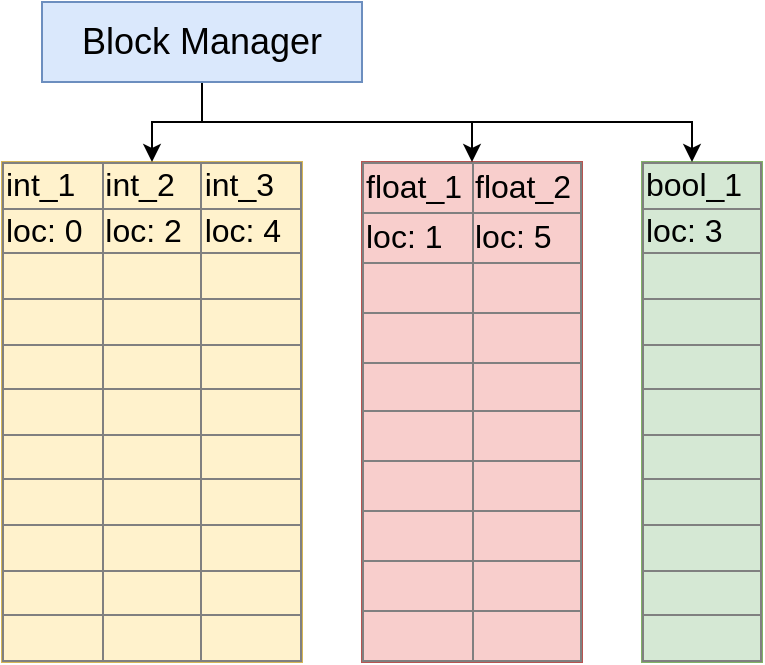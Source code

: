 <mxfile version="13.0.3" type="device" pages="4"><diagram id="41F9-dh9MI0Zb9AAM3WI" name="Page-1"><mxGraphModel dx="1106" dy="860" grid="1" gridSize="10" guides="1" tooltips="1" connect="1" arrows="1" fold="1" page="1" pageScale="1" pageWidth="850" pageHeight="1100" math="0" shadow="0"><root><mxCell id="0"/><mxCell id="1" parent="0"/><mxCell id="IZ15QyzXmtwqwNuqVxlw-19" value="&lt;table border=&quot;1&quot; width=&quot;100%&quot; style=&quot;width: 100%; height: 100%; border-collapse: collapse; font-size: 16px;&quot;&gt;&lt;tbody style=&quot;font-size: 16px;&quot;&gt;&lt;tr style=&quot;font-size: 16px;&quot;&gt;&lt;td style=&quot;font-size: 16px;&quot;&gt;&lt;font style=&quot;font-size: 16px;&quot;&gt;int_1&lt;/font&gt;&lt;/td&gt;&lt;td style=&quot;font-size: 16px;&quot;&gt;&lt;font style=&quot;font-size: 16px;&quot;&gt;int_2&lt;/font&gt;&lt;/td&gt;&lt;td style=&quot;font-size: 16px;&quot;&gt;&lt;font style=&quot;font-size: 16px;&quot;&gt;int_3&lt;/font&gt;&lt;/td&gt;&lt;/tr&gt;&lt;tr style=&quot;font-size: 16px;&quot;&gt;&lt;td style=&quot;font-size: 16px;&quot;&gt;&lt;font style=&quot;font-size: 16px;&quot;&gt;loc: 0&lt;/font&gt;&lt;/td&gt;&lt;td style=&quot;font-size: 16px;&quot;&gt;&lt;font style=&quot;font-size: 16px;&quot;&gt;loc: 2&lt;/font&gt;&lt;/td&gt;&lt;td style=&quot;font-size: 16px;&quot;&gt;&lt;font style=&quot;font-size: 16px;&quot;&gt;loc: 4&lt;/font&gt;&lt;/td&gt;&lt;/tr&gt;&lt;tr style=&quot;font-size: 16px;&quot;&gt;&lt;td style=&quot;font-size: 16px;&quot;&gt;&lt;br style=&quot;font-size: 16px;&quot;&gt;&lt;/td&gt;&lt;td style=&quot;font-size: 16px;&quot;&gt;&lt;br style=&quot;font-size: 16px;&quot;&gt;&lt;/td&gt;&lt;td style=&quot;font-size: 16px;&quot;&gt;&lt;br style=&quot;font-size: 16px;&quot;&gt;&lt;/td&gt;&lt;/tr&gt;&lt;tr style=&quot;font-size: 16px;&quot;&gt;&lt;td style=&quot;font-size: 16px;&quot;&gt;&lt;br style=&quot;font-size: 16px;&quot;&gt;&lt;/td&gt;&lt;td style=&quot;font-size: 16px;&quot;&gt;&lt;br style=&quot;font-size: 16px;&quot;&gt;&lt;/td&gt;&lt;td style=&quot;font-size: 16px;&quot;&gt;&lt;br style=&quot;font-size: 16px;&quot;&gt;&lt;/td&gt;&lt;/tr&gt;&lt;tr style=&quot;font-size: 16px;&quot;&gt;&lt;td style=&quot;font-size: 16px;&quot;&gt;&lt;br style=&quot;font-size: 16px;&quot;&gt;&lt;/td&gt;&lt;td style=&quot;font-size: 16px;&quot;&gt;&lt;br style=&quot;font-size: 16px;&quot;&gt;&lt;/td&gt;&lt;td style=&quot;font-size: 16px;&quot;&gt;&lt;br style=&quot;font-size: 16px;&quot;&gt;&lt;/td&gt;&lt;/tr&gt;&lt;tr style=&quot;font-size: 16px;&quot;&gt;&lt;td style=&quot;font-size: 16px;&quot;&gt;&lt;br style=&quot;font-size: 16px;&quot;&gt;&lt;/td&gt;&lt;td style=&quot;font-size: 16px;&quot;&gt;&lt;br style=&quot;font-size: 16px;&quot;&gt;&lt;/td&gt;&lt;td style=&quot;font-size: 16px;&quot;&gt;&lt;br style=&quot;font-size: 16px;&quot;&gt;&lt;/td&gt;&lt;/tr&gt;&lt;tr style=&quot;font-size: 16px;&quot;&gt;&lt;td align=&quot;center&quot; style=&quot;font-size: 16px;&quot;&gt;&lt;/td&gt;&lt;td align=&quot;center&quot; style=&quot;font-size: 16px;&quot;&gt;&lt;/td&gt;&lt;td align=&quot;center&quot; style=&quot;font-size: 16px;&quot;&gt;&lt;br style=&quot;font-size: 16px;&quot;&gt;&lt;/td&gt;&lt;/tr&gt;&lt;tr style=&quot;font-size: 16px;&quot;&gt;&lt;td style=&quot;font-size: 16px;&quot;&gt;&lt;br style=&quot;font-size: 16px;&quot;&gt;&lt;/td&gt;&lt;td style=&quot;font-size: 16px;&quot;&gt;&lt;br style=&quot;font-size: 16px;&quot;&gt;&lt;/td&gt;&lt;td style=&quot;font-size: 16px;&quot;&gt;&lt;br style=&quot;font-size: 16px;&quot;&gt;&lt;/td&gt;&lt;/tr&gt;&lt;tr style=&quot;font-size: 16px;&quot;&gt;&lt;td style=&quot;font-size: 16px;&quot;&gt;&lt;br style=&quot;font-size: 16px;&quot;&gt;&lt;/td&gt;&lt;td style=&quot;font-size: 16px;&quot;&gt;&lt;br style=&quot;font-size: 16px;&quot;&gt;&lt;/td&gt;&lt;td style=&quot;font-size: 16px;&quot;&gt;&lt;br style=&quot;font-size: 16px;&quot;&gt;&lt;/td&gt;&lt;/tr&gt;&lt;tr style=&quot;font-size: 16px;&quot;&gt;&lt;td style=&quot;font-size: 16px;&quot;&gt;&lt;br style=&quot;font-size: 16px;&quot;&gt;&lt;/td&gt;&lt;td style=&quot;font-size: 16px;&quot;&gt;&lt;br style=&quot;font-size: 16px;&quot;&gt;&lt;/td&gt;&lt;td style=&quot;font-size: 16px;&quot;&gt;&lt;br style=&quot;font-size: 16px;&quot;&gt;&lt;/td&gt;&lt;/tr&gt;&lt;tr style=&quot;font-size: 16px;&quot;&gt;&lt;td style=&quot;font-size: 16px;&quot;&gt;&lt;br style=&quot;font-size: 16px;&quot;&gt;&lt;/td&gt;&lt;td style=&quot;font-size: 16px;&quot;&gt;&lt;br style=&quot;font-size: 16px;&quot;&gt;&lt;/td&gt;&lt;td style=&quot;font-size: 16px;&quot;&gt;&lt;br style=&quot;font-size: 16px;&quot;&gt;&lt;/td&gt;&lt;/tr&gt;&lt;/tbody&gt;&lt;/table&gt;" style="text;html=1;strokeColor=#d6b656;fillColor=#fff2cc;overflow=fill;fontSize=16;" parent="1" vertex="1"><mxGeometry x="20" y="120" width="150" height="250" as="geometry"/></mxCell><mxCell id="IZ15QyzXmtwqwNuqVxlw-20" value="&lt;table border=&quot;1&quot; width=&quot;100%&quot; style=&quot;width: 100%; height: 100%; border-collapse: collapse; font-size: 16px;&quot;&gt;&lt;tbody style=&quot;font-size: 16px;&quot;&gt;&lt;tr style=&quot;font-size: 16px;&quot;&gt;&lt;td style=&quot;font-size: 16px;&quot;&gt;float_1&lt;/td&gt;&lt;td style=&quot;font-size: 16px;&quot;&gt;float_2&lt;/td&gt;&lt;/tr&gt;&lt;tr style=&quot;font-size: 16px;&quot;&gt;&lt;td style=&quot;font-size: 16px;&quot;&gt;loc: 1&lt;/td&gt;&lt;td style=&quot;font-size: 16px;&quot;&gt;loc: 5&lt;/td&gt;&lt;/tr&gt;&lt;tr style=&quot;font-size: 16px;&quot;&gt;&lt;td style=&quot;font-size: 16px;&quot;&gt;&lt;br style=&quot;font-size: 16px;&quot;&gt;&lt;/td&gt;&lt;td style=&quot;font-size: 16px;&quot;&gt;&lt;br style=&quot;font-size: 16px;&quot;&gt;&lt;/td&gt;&lt;/tr&gt;&lt;tr style=&quot;font-size: 16px;&quot;&gt;&lt;td style=&quot;font-size: 16px;&quot;&gt;&lt;br style=&quot;font-size: 16px;&quot;&gt;&lt;/td&gt;&lt;td style=&quot;font-size: 16px;&quot;&gt;&lt;br style=&quot;font-size: 16px;&quot;&gt;&lt;/td&gt;&lt;/tr&gt;&lt;tr style=&quot;font-size: 16px;&quot;&gt;&lt;td style=&quot;font-size: 16px;&quot;&gt;&lt;br style=&quot;font-size: 16px;&quot;&gt;&lt;/td&gt;&lt;td style=&quot;font-size: 16px;&quot;&gt;&lt;br style=&quot;font-size: 16px;&quot;&gt;&lt;/td&gt;&lt;/tr&gt;&lt;tr style=&quot;font-size: 16px;&quot;&gt;&lt;td style=&quot;font-size: 16px;&quot;&gt;&lt;br style=&quot;font-size: 16px;&quot;&gt;&lt;/td&gt;&lt;td style=&quot;font-size: 16px;&quot;&gt;&lt;br style=&quot;font-size: 16px;&quot;&gt;&lt;/td&gt;&lt;/tr&gt;&lt;tr style=&quot;font-size: 16px;&quot;&gt;&lt;td style=&quot;font-size: 16px;&quot;&gt;&lt;br style=&quot;font-size: 16px;&quot;&gt;&lt;/td&gt;&lt;td style=&quot;font-size: 16px;&quot;&gt;&lt;br style=&quot;font-size: 16px;&quot;&gt;&lt;/td&gt;&lt;/tr&gt;&lt;tr style=&quot;font-size: 16px;&quot;&gt;&lt;td style=&quot;font-size: 16px;&quot;&gt;&lt;br style=&quot;font-size: 16px;&quot;&gt;&lt;/td&gt;&lt;td style=&quot;font-size: 16px;&quot;&gt;&lt;br style=&quot;font-size: 16px;&quot;&gt;&lt;/td&gt;&lt;/tr&gt;&lt;tr style=&quot;font-size: 16px;&quot;&gt;&lt;td style=&quot;font-size: 16px;&quot;&gt;&lt;br style=&quot;font-size: 16px;&quot;&gt;&lt;/td&gt;&lt;td style=&quot;font-size: 16px;&quot;&gt;&lt;br style=&quot;font-size: 16px;&quot;&gt;&lt;/td&gt;&lt;/tr&gt;&lt;tr style=&quot;font-size: 16px;&quot;&gt;&lt;td style=&quot;font-size: 16px;&quot;&gt;&lt;br style=&quot;font-size: 16px;&quot;&gt;&lt;/td&gt;&lt;td style=&quot;font-size: 16px;&quot;&gt;&lt;br style=&quot;font-size: 16px;&quot;&gt;&lt;/td&gt;&lt;/tr&gt;&lt;/tbody&gt;&lt;/table&gt;" style="text;html=1;strokeColor=#b85450;fillColor=#f8cecc;overflow=fill;fontSize=16;" parent="1" vertex="1"><mxGeometry x="200" y="120" width="110" height="250" as="geometry"/></mxCell><mxCell id="IZ15QyzXmtwqwNuqVxlw-21" value="&lt;table border=&quot;1&quot; width=&quot;100%&quot; style=&quot;width: 100%; height: 100%; border-collapse: collapse; font-size: 16px;&quot;&gt;&lt;tbody style=&quot;font-size: 16px;&quot;&gt;&lt;tr style=&quot;font-size: 16px;&quot;&gt;&lt;td style=&quot;font-size: 16px;&quot;&gt;bool_1&lt;/td&gt;&lt;/tr&gt;&lt;tr style=&quot;font-size: 16px;&quot;&gt;&lt;td style=&quot;font-size: 16px;&quot;&gt;loc: 3&lt;/td&gt;&lt;/tr&gt;&lt;tr style=&quot;font-size: 16px;&quot;&gt;&lt;td style=&quot;font-size: 16px;&quot;&gt;&lt;br style=&quot;font-size: 16px;&quot;&gt;&lt;/td&gt;&lt;/tr&gt;&lt;tr style=&quot;font-size: 16px;&quot;&gt;&lt;td style=&quot;font-size: 16px;&quot;&gt;&lt;br style=&quot;font-size: 16px;&quot;&gt;&lt;/td&gt;&lt;/tr&gt;&lt;tr style=&quot;font-size: 16px;&quot;&gt;&lt;td style=&quot;font-size: 16px;&quot;&gt;&lt;br style=&quot;font-size: 16px;&quot;&gt;&lt;/td&gt;&lt;/tr&gt;&lt;tr style=&quot;font-size: 16px;&quot;&gt;&lt;td style=&quot;font-size: 16px;&quot;&gt;&lt;br style=&quot;font-size: 16px;&quot;&gt;&lt;/td&gt;&lt;/tr&gt;&lt;tr style=&quot;font-size: 16px;&quot;&gt;&lt;td style=&quot;font-size: 16px;&quot;&gt;&lt;br style=&quot;font-size: 16px;&quot;&gt;&lt;/td&gt;&lt;/tr&gt;&lt;tr style=&quot;font-size: 16px;&quot;&gt;&lt;td style=&quot;font-size: 16px;&quot;&gt;&lt;br style=&quot;font-size: 16px;&quot;&gt;&lt;/td&gt;&lt;/tr&gt;&lt;tr style=&quot;font-size: 16px;&quot;&gt;&lt;td style=&quot;font-size: 16px;&quot;&gt;&lt;br style=&quot;font-size: 16px;&quot;&gt;&lt;/td&gt;&lt;/tr&gt;&lt;tr style=&quot;font-size: 16px;&quot;&gt;&lt;td style=&quot;font-size: 16px;&quot;&gt;&lt;br style=&quot;font-size: 16px;&quot;&gt;&lt;/td&gt;&lt;/tr&gt;&lt;tr style=&quot;font-size: 16px;&quot;&gt;&lt;td style=&quot;font-size: 16px;&quot;&gt;&lt;br style=&quot;font-size: 16px;&quot;&gt;&lt;/td&gt;&lt;/tr&gt;&lt;/tbody&gt;&lt;/table&gt;" style="text;html=1;strokeColor=#82b366;fillColor=#d5e8d4;overflow=fill;fontSize=16;" parent="1" vertex="1"><mxGeometry x="340" y="120" width="60" height="250" as="geometry"/></mxCell><mxCell id="IZ15QyzXmtwqwNuqVxlw-35" style="edgeStyle=orthogonalEdgeStyle;rounded=0;orthogonalLoop=1;jettySize=auto;html=1;exitX=0.5;exitY=1;exitDx=0;exitDy=0;entryX=0.5;entryY=0;entryDx=0;entryDy=0;" parent="1" source="IZ15QyzXmtwqwNuqVxlw-32" edge="1" target="IZ15QyzXmtwqwNuqVxlw-19"><mxGeometry relative="1" as="geometry"><mxPoint x="90" y="110" as="targetPoint"/></mxGeometry></mxCell><mxCell id="IZ15QyzXmtwqwNuqVxlw-36" style="edgeStyle=orthogonalEdgeStyle;rounded=0;orthogonalLoop=1;jettySize=auto;html=1;exitX=0.5;exitY=1;exitDx=0;exitDy=0;entryX=0.5;entryY=0;entryDx=0;entryDy=0;" parent="1" source="IZ15QyzXmtwqwNuqVxlw-32" target="IZ15QyzXmtwqwNuqVxlw-20" edge="1"><mxGeometry relative="1" as="geometry"/></mxCell><mxCell id="IZ15QyzXmtwqwNuqVxlw-37" style="edgeStyle=orthogonalEdgeStyle;rounded=0;orthogonalLoop=1;jettySize=auto;html=1;exitX=0.75;exitY=1;exitDx=0;exitDy=0;" parent="1" source="IZ15QyzXmtwqwNuqVxlw-32" target="IZ15QyzXmtwqwNuqVxlw-21" edge="1"><mxGeometry relative="1" as="geometry"><Array as="points"><mxPoint x="120" y="80"/><mxPoint x="120" y="100"/><mxPoint x="365" y="100"/></Array></mxGeometry></mxCell><mxCell id="IZ15QyzXmtwqwNuqVxlw-32" value="&lt;font style=&quot;font-size: 18px&quot;&gt;Block Manager&lt;/font&gt;" style="rounded=0;whiteSpace=wrap;html=1;fillColor=#dae8fc;strokeColor=#6c8ebf;" parent="1" vertex="1"><mxGeometry x="40" y="40" width="160" height="40" as="geometry"/></mxCell></root></mxGraphModel></diagram><diagram id="IykPz3FIERRwm5WP79lg" name="Page-2"><mxGraphModel dx="1106" dy="860" grid="1" gridSize="10" guides="1" tooltips="1" connect="1" arrows="1" fold="1" page="1" pageScale="1" pageWidth="850" pageHeight="1100" math="0" shadow="0"><root><mxCell id="WxxTkgilfJ6sOD4YhtSl-0"/><mxCell id="WxxTkgilfJ6sOD4YhtSl-1" parent="WxxTkgilfJ6sOD4YhtSl-0"/><mxCell id="WxxTkgilfJ6sOD4YhtSl-2" value="&lt;table border=&quot;1&quot; width=&quot;100%&quot; style=&quot;width: 100%; height: 100%; border-collapse: collapse; font-size: 16px;&quot;&gt;&lt;tbody style=&quot;font-size: 16px;&quot;&gt;&lt;tr style=&quot;font-size: 16px;&quot;&gt;&lt;td style=&quot;font-size: 16px;&quot;&gt;&lt;font style=&quot;font-size: 16px;&quot;&gt;int_1&lt;/font&gt;&lt;/td&gt;&lt;td style=&quot;font-size: 16px;&quot;&gt;&lt;font style=&quot;font-size: 16px;&quot;&gt;int_2&lt;/font&gt;&lt;/td&gt;&lt;td style=&quot;font-size: 16px;&quot;&gt;&lt;font style=&quot;font-size: 16px;&quot;&gt;int_3&lt;/font&gt;&lt;/td&gt;&lt;/tr&gt;&lt;tr style=&quot;font-size: 16px;&quot;&gt;&lt;td style=&quot;font-size: 16px;&quot;&gt;&lt;font style=&quot;font-size: 16px;&quot;&gt;loc: 0&lt;/font&gt;&lt;/td&gt;&lt;td style=&quot;font-size: 16px;&quot;&gt;&lt;font style=&quot;font-size: 16px;&quot;&gt;loc: 2&lt;/font&gt;&lt;/td&gt;&lt;td style=&quot;font-size: 16px;&quot;&gt;&lt;font style=&quot;font-size: 16px;&quot;&gt;loc: 4&lt;/font&gt;&lt;/td&gt;&lt;/tr&gt;&lt;tr style=&quot;font-size: 16px;&quot;&gt;&lt;td style=&quot;font-size: 16px;&quot;&gt;&lt;br style=&quot;font-size: 16px;&quot;&gt;&lt;/td&gt;&lt;td style=&quot;font-size: 16px;&quot;&gt;&lt;br style=&quot;font-size: 16px;&quot;&gt;&lt;/td&gt;&lt;td style=&quot;font-size: 16px;&quot;&gt;&lt;br style=&quot;font-size: 16px;&quot;&gt;&lt;/td&gt;&lt;/tr&gt;&lt;tr style=&quot;font-size: 16px;&quot;&gt;&lt;td style=&quot;font-size: 16px;&quot;&gt;&lt;br style=&quot;font-size: 16px;&quot;&gt;&lt;/td&gt;&lt;td style=&quot;font-size: 16px;&quot;&gt;&lt;br style=&quot;font-size: 16px;&quot;&gt;&lt;/td&gt;&lt;td style=&quot;font-size: 16px;&quot;&gt;&lt;br style=&quot;font-size: 16px;&quot;&gt;&lt;/td&gt;&lt;/tr&gt;&lt;tr style=&quot;font-size: 16px;&quot;&gt;&lt;td style=&quot;font-size: 16px;&quot;&gt;&lt;br style=&quot;font-size: 16px;&quot;&gt;&lt;/td&gt;&lt;td style=&quot;font-size: 16px;&quot;&gt;&lt;br style=&quot;font-size: 16px;&quot;&gt;&lt;/td&gt;&lt;td style=&quot;font-size: 16px;&quot;&gt;&lt;br style=&quot;font-size: 16px;&quot;&gt;&lt;/td&gt;&lt;/tr&gt;&lt;tr style=&quot;font-size: 16px;&quot;&gt;&lt;td style=&quot;font-size: 16px;&quot;&gt;&lt;br style=&quot;font-size: 16px;&quot;&gt;&lt;/td&gt;&lt;td style=&quot;font-size: 16px;&quot;&gt;&lt;br style=&quot;font-size: 16px;&quot;&gt;&lt;/td&gt;&lt;td style=&quot;font-size: 16px;&quot;&gt;&lt;br style=&quot;font-size: 16px;&quot;&gt;&lt;/td&gt;&lt;/tr&gt;&lt;tr style=&quot;font-size: 16px;&quot;&gt;&lt;td align=&quot;center&quot; style=&quot;font-size: 16px;&quot;&gt;&lt;/td&gt;&lt;td align=&quot;center&quot; style=&quot;font-size: 16px;&quot;&gt;&lt;/td&gt;&lt;td align=&quot;center&quot; style=&quot;font-size: 16px;&quot;&gt;&lt;br style=&quot;font-size: 16px;&quot;&gt;&lt;/td&gt;&lt;/tr&gt;&lt;tr style=&quot;font-size: 16px;&quot;&gt;&lt;td style=&quot;font-size: 16px;&quot;&gt;&lt;br style=&quot;font-size: 16px;&quot;&gt;&lt;/td&gt;&lt;td style=&quot;font-size: 16px;&quot;&gt;&lt;br style=&quot;font-size: 16px;&quot;&gt;&lt;/td&gt;&lt;td style=&quot;font-size: 16px;&quot;&gt;&lt;br style=&quot;font-size: 16px;&quot;&gt;&lt;/td&gt;&lt;/tr&gt;&lt;tr style=&quot;font-size: 16px;&quot;&gt;&lt;td style=&quot;font-size: 16px;&quot;&gt;&lt;br style=&quot;font-size: 16px;&quot;&gt;&lt;/td&gt;&lt;td style=&quot;font-size: 16px;&quot;&gt;&lt;br style=&quot;font-size: 16px;&quot;&gt;&lt;/td&gt;&lt;td style=&quot;font-size: 16px;&quot;&gt;&lt;br style=&quot;font-size: 16px;&quot;&gt;&lt;/td&gt;&lt;/tr&gt;&lt;tr style=&quot;font-size: 16px;&quot;&gt;&lt;td style=&quot;font-size: 16px;&quot;&gt;&lt;br style=&quot;font-size: 16px;&quot;&gt;&lt;/td&gt;&lt;td style=&quot;font-size: 16px;&quot;&gt;&lt;br style=&quot;font-size: 16px;&quot;&gt;&lt;/td&gt;&lt;td style=&quot;font-size: 16px;&quot;&gt;&lt;br style=&quot;font-size: 16px;&quot;&gt;&lt;/td&gt;&lt;/tr&gt;&lt;tr style=&quot;font-size: 16px;&quot;&gt;&lt;td style=&quot;font-size: 16px;&quot;&gt;&lt;br style=&quot;font-size: 16px;&quot;&gt;&lt;/td&gt;&lt;td style=&quot;font-size: 16px;&quot;&gt;&lt;br style=&quot;font-size: 16px;&quot;&gt;&lt;/td&gt;&lt;td style=&quot;font-size: 16px;&quot;&gt;&lt;br style=&quot;font-size: 16px;&quot;&gt;&lt;/td&gt;&lt;/tr&gt;&lt;/tbody&gt;&lt;/table&gt;" style="text;html=1;strokeColor=#d6b656;fillColor=#fff2cc;overflow=fill;fontSize=16;" vertex="1" parent="WxxTkgilfJ6sOD4YhtSl-1"><mxGeometry x="40" y="110" width="150" height="250" as="geometry"/></mxCell><mxCell id="WxxTkgilfJ6sOD4YhtSl-3" value="&lt;table border=&quot;1&quot; width=&quot;100%&quot; style=&quot;width: 100%; height: 100%; border-collapse: collapse; font-size: 16px;&quot;&gt;&lt;tbody style=&quot;font-size: 16px;&quot;&gt;&lt;tr style=&quot;font-size: 16px;&quot;&gt;&lt;td style=&quot;font-size: 16px;&quot;&gt;float_1&lt;/td&gt;&lt;td style=&quot;font-size: 16px;&quot;&gt;float_2&lt;/td&gt;&lt;/tr&gt;&lt;tr style=&quot;font-size: 16px;&quot;&gt;&lt;td style=&quot;font-size: 16px;&quot;&gt;loc: 1&lt;/td&gt;&lt;td style=&quot;font-size: 16px;&quot;&gt;loc: 5&lt;/td&gt;&lt;/tr&gt;&lt;tr style=&quot;font-size: 16px;&quot;&gt;&lt;td style=&quot;font-size: 16px;&quot;&gt;&lt;br style=&quot;font-size: 16px;&quot;&gt;&lt;/td&gt;&lt;td style=&quot;font-size: 16px;&quot;&gt;&lt;br style=&quot;font-size: 16px;&quot;&gt;&lt;/td&gt;&lt;/tr&gt;&lt;tr style=&quot;font-size: 16px;&quot;&gt;&lt;td style=&quot;font-size: 16px;&quot;&gt;&lt;br style=&quot;font-size: 16px;&quot;&gt;&lt;/td&gt;&lt;td style=&quot;font-size: 16px;&quot;&gt;&lt;br style=&quot;font-size: 16px;&quot;&gt;&lt;/td&gt;&lt;/tr&gt;&lt;tr style=&quot;font-size: 16px;&quot;&gt;&lt;td style=&quot;font-size: 16px;&quot;&gt;&lt;br style=&quot;font-size: 16px;&quot;&gt;&lt;/td&gt;&lt;td style=&quot;font-size: 16px;&quot;&gt;&lt;br style=&quot;font-size: 16px;&quot;&gt;&lt;/td&gt;&lt;/tr&gt;&lt;tr style=&quot;font-size: 16px;&quot;&gt;&lt;td style=&quot;font-size: 16px;&quot;&gt;&lt;br style=&quot;font-size: 16px;&quot;&gt;&lt;/td&gt;&lt;td style=&quot;font-size: 16px;&quot;&gt;&lt;br style=&quot;font-size: 16px;&quot;&gt;&lt;/td&gt;&lt;/tr&gt;&lt;tr style=&quot;font-size: 16px;&quot;&gt;&lt;td style=&quot;font-size: 16px;&quot;&gt;&lt;br style=&quot;font-size: 16px;&quot;&gt;&lt;/td&gt;&lt;td style=&quot;font-size: 16px;&quot;&gt;&lt;br style=&quot;font-size: 16px;&quot;&gt;&lt;/td&gt;&lt;/tr&gt;&lt;tr style=&quot;font-size: 16px;&quot;&gt;&lt;td style=&quot;font-size: 16px;&quot;&gt;&lt;br style=&quot;font-size: 16px;&quot;&gt;&lt;/td&gt;&lt;td style=&quot;font-size: 16px;&quot;&gt;&lt;br style=&quot;font-size: 16px;&quot;&gt;&lt;/td&gt;&lt;/tr&gt;&lt;tr style=&quot;font-size: 16px;&quot;&gt;&lt;td style=&quot;font-size: 16px;&quot;&gt;&lt;br style=&quot;font-size: 16px;&quot;&gt;&lt;/td&gt;&lt;td style=&quot;font-size: 16px;&quot;&gt;&lt;br style=&quot;font-size: 16px;&quot;&gt;&lt;/td&gt;&lt;/tr&gt;&lt;tr style=&quot;font-size: 16px;&quot;&gt;&lt;td style=&quot;font-size: 16px;&quot;&gt;&lt;br style=&quot;font-size: 16px;&quot;&gt;&lt;/td&gt;&lt;td style=&quot;font-size: 16px;&quot;&gt;&lt;br style=&quot;font-size: 16px;&quot;&gt;&lt;/td&gt;&lt;/tr&gt;&lt;/tbody&gt;&lt;/table&gt;" style="text;html=1;strokeColor=#b85450;fillColor=#f8cecc;overflow=fill;fontSize=16;" vertex="1" parent="WxxTkgilfJ6sOD4YhtSl-1"><mxGeometry x="220" y="110" width="110" height="250" as="geometry"/></mxCell><mxCell id="WxxTkgilfJ6sOD4YhtSl-4" value="&lt;table border=&quot;1&quot; width=&quot;100%&quot; style=&quot;width: 100%; height: 100%; border-collapse: collapse; font-size: 16px;&quot;&gt;&lt;tbody style=&quot;font-size: 16px;&quot;&gt;&lt;tr style=&quot;font-size: 16px;&quot;&gt;&lt;td style=&quot;font-size: 16px;&quot;&gt;bool_1&lt;/td&gt;&lt;/tr&gt;&lt;tr style=&quot;font-size: 16px;&quot;&gt;&lt;td style=&quot;font-size: 16px;&quot;&gt;loc: 3&lt;/td&gt;&lt;/tr&gt;&lt;tr style=&quot;font-size: 16px;&quot;&gt;&lt;td style=&quot;font-size: 16px;&quot;&gt;&lt;br style=&quot;font-size: 16px;&quot;&gt;&lt;/td&gt;&lt;/tr&gt;&lt;tr style=&quot;font-size: 16px;&quot;&gt;&lt;td style=&quot;font-size: 16px;&quot;&gt;&lt;br style=&quot;font-size: 16px;&quot;&gt;&lt;/td&gt;&lt;/tr&gt;&lt;tr style=&quot;font-size: 16px;&quot;&gt;&lt;td style=&quot;font-size: 16px;&quot;&gt;&lt;br style=&quot;font-size: 16px;&quot;&gt;&lt;/td&gt;&lt;/tr&gt;&lt;tr style=&quot;font-size: 16px;&quot;&gt;&lt;td style=&quot;font-size: 16px;&quot;&gt;&lt;br style=&quot;font-size: 16px;&quot;&gt;&lt;/td&gt;&lt;/tr&gt;&lt;tr style=&quot;font-size: 16px;&quot;&gt;&lt;td style=&quot;font-size: 16px;&quot;&gt;&lt;br style=&quot;font-size: 16px;&quot;&gt;&lt;/td&gt;&lt;/tr&gt;&lt;tr style=&quot;font-size: 16px;&quot;&gt;&lt;td style=&quot;font-size: 16px;&quot;&gt;&lt;br style=&quot;font-size: 16px;&quot;&gt;&lt;/td&gt;&lt;/tr&gt;&lt;tr style=&quot;font-size: 16px;&quot;&gt;&lt;td style=&quot;font-size: 16px;&quot;&gt;&lt;br style=&quot;font-size: 16px;&quot;&gt;&lt;/td&gt;&lt;/tr&gt;&lt;tr style=&quot;font-size: 16px;&quot;&gt;&lt;td style=&quot;font-size: 16px;&quot;&gt;&lt;br style=&quot;font-size: 16px;&quot;&gt;&lt;/td&gt;&lt;/tr&gt;&lt;tr style=&quot;font-size: 16px;&quot;&gt;&lt;td style=&quot;font-size: 16px;&quot;&gt;&lt;br style=&quot;font-size: 16px;&quot;&gt;&lt;/td&gt;&lt;/tr&gt;&lt;/tbody&gt;&lt;/table&gt;" style="text;html=1;strokeColor=#82b366;fillColor=#d5e8d4;overflow=fill;fontSize=16;" vertex="1" parent="WxxTkgilfJ6sOD4YhtSl-1"><mxGeometry x="360" y="110" width="60" height="250" as="geometry"/></mxCell><mxCell id="WxxTkgilfJ6sOD4YhtSl-5" style="edgeStyle=orthogonalEdgeStyle;rounded=0;orthogonalLoop=1;jettySize=auto;html=1;exitX=0.5;exitY=1;exitDx=0;exitDy=0;entryX=0.5;entryY=0;entryDx=0;entryDy=0;" edge="1" parent="WxxTkgilfJ6sOD4YhtSl-1" source="WxxTkgilfJ6sOD4YhtSl-8" target="WxxTkgilfJ6sOD4YhtSl-2"><mxGeometry relative="1" as="geometry"><mxPoint x="110" y="100" as="targetPoint"/></mxGeometry></mxCell><mxCell id="WxxTkgilfJ6sOD4YhtSl-6" style="edgeStyle=orthogonalEdgeStyle;rounded=0;orthogonalLoop=1;jettySize=auto;html=1;exitX=0.5;exitY=1;exitDx=0;exitDy=0;entryX=0.5;entryY=0;entryDx=0;entryDy=0;" edge="1" parent="WxxTkgilfJ6sOD4YhtSl-1" source="WxxTkgilfJ6sOD4YhtSl-8" target="WxxTkgilfJ6sOD4YhtSl-3"><mxGeometry relative="1" as="geometry"/></mxCell><mxCell id="WxxTkgilfJ6sOD4YhtSl-7" style="edgeStyle=orthogonalEdgeStyle;rounded=0;orthogonalLoop=1;jettySize=auto;html=1;exitX=0.75;exitY=1;exitDx=0;exitDy=0;" edge="1" parent="WxxTkgilfJ6sOD4YhtSl-1" source="WxxTkgilfJ6sOD4YhtSl-8" target="WxxTkgilfJ6sOD4YhtSl-4"><mxGeometry relative="1" as="geometry"><Array as="points"><mxPoint x="140" y="70"/><mxPoint x="140" y="90"/><mxPoint x="385" y="90"/></Array></mxGeometry></mxCell><mxCell id="WxxTkgilfJ6sOD4YhtSl-8" value="&lt;font style=&quot;font-size: 18px&quot;&gt;Block Manager&lt;/font&gt;" style="rounded=0;whiteSpace=wrap;html=1;fillColor=#dae8fc;strokeColor=#6c8ebf;" vertex="1" parent="WxxTkgilfJ6sOD4YhtSl-1"><mxGeometry x="60" y="30" width="160" height="40" as="geometry"/></mxCell><mxCell id="WxxTkgilfJ6sOD4YhtSl-10" value="&lt;table border=&quot;1&quot; width=&quot;100%&quot; style=&quot;width: 100% ; height: 100% ; border-collapse: collapse ; font-size: 16px&quot;&gt;&lt;tbody style=&quot;font-size: 16px&quot;&gt;&lt;tr style=&quot;font-size: 16px&quot;&gt;&lt;td style=&quot;font-size: 16px&quot;&gt;int_4&lt;/td&gt;&lt;/tr&gt;&lt;tr style=&quot;font-size: 16px&quot;&gt;&lt;td style=&quot;font-size: 16px&quot;&gt;loc: 6&lt;/td&gt;&lt;/tr&gt;&lt;tr style=&quot;font-size: 16px&quot;&gt;&lt;td style=&quot;font-size: 16px&quot;&gt;&lt;br style=&quot;font-size: 16px&quot;&gt;&lt;/td&gt;&lt;/tr&gt;&lt;tr style=&quot;font-size: 16px&quot;&gt;&lt;td style=&quot;font-size: 16px&quot;&gt;&lt;br style=&quot;font-size: 16px&quot;&gt;&lt;/td&gt;&lt;/tr&gt;&lt;tr style=&quot;font-size: 16px&quot;&gt;&lt;td style=&quot;font-size: 16px&quot;&gt;&lt;br style=&quot;font-size: 16px&quot;&gt;&lt;/td&gt;&lt;/tr&gt;&lt;tr style=&quot;font-size: 16px&quot;&gt;&lt;td style=&quot;font-size: 16px&quot;&gt;&lt;br style=&quot;font-size: 16px&quot;&gt;&lt;/td&gt;&lt;/tr&gt;&lt;tr style=&quot;font-size: 16px&quot;&gt;&lt;td style=&quot;font-size: 16px&quot;&gt;&lt;br style=&quot;font-size: 16px&quot;&gt;&lt;/td&gt;&lt;/tr&gt;&lt;tr style=&quot;font-size: 16px&quot;&gt;&lt;td style=&quot;font-size: 16px&quot;&gt;&lt;br style=&quot;font-size: 16px&quot;&gt;&lt;/td&gt;&lt;/tr&gt;&lt;tr style=&quot;font-size: 16px&quot;&gt;&lt;td style=&quot;font-size: 16px&quot;&gt;&lt;br style=&quot;font-size: 16px&quot;&gt;&lt;/td&gt;&lt;/tr&gt;&lt;tr style=&quot;font-size: 16px&quot;&gt;&lt;td style=&quot;font-size: 16px&quot;&gt;&lt;br style=&quot;font-size: 16px&quot;&gt;&lt;/td&gt;&lt;/tr&gt;&lt;tr style=&quot;font-size: 16px&quot;&gt;&lt;td style=&quot;font-size: 16px&quot;&gt;&lt;br style=&quot;font-size: 16px&quot;&gt;&lt;/td&gt;&lt;/tr&gt;&lt;/tbody&gt;&lt;/table&gt;" style="text;html=1;strokeColor=#d6b656;fillColor=#fff2cc;overflow=fill;fontSize=16;" vertex="1" parent="WxxTkgilfJ6sOD4YhtSl-1"><mxGeometry x="450" y="110" width="60" height="250" as="geometry"/></mxCell><mxCell id="WxxTkgilfJ6sOD4YhtSl-12" style="edgeStyle=orthogonalEdgeStyle;rounded=0;orthogonalLoop=1;jettySize=auto;html=1;exitX=0.5;exitY=1;exitDx=0;exitDy=0;entryX=0.5;entryY=0;entryDx=0;entryDy=0;" edge="1" parent="WxxTkgilfJ6sOD4YhtSl-1" source="WxxTkgilfJ6sOD4YhtSl-8" target="WxxTkgilfJ6sOD4YhtSl-10"><mxGeometry relative="1" as="geometry"><Array as="points"><mxPoint x="140" y="90"/><mxPoint x="480" y="90"/></Array><mxPoint x="190" y="80" as="sourcePoint"/><mxPoint x="395" y="120" as="targetPoint"/></mxGeometry></mxCell></root></mxGraphModel></diagram><diagram id="oHPzHr1tfBDLfXVNsdor" name="Page-3"><mxGraphModel dx="1106" dy="860" grid="1" gridSize="10" guides="1" tooltips="1" connect="1" arrows="1" fold="1" page="1" pageScale="1" pageWidth="850" pageHeight="1100" math="0" shadow="0"><root><mxCell id="CNDOZmgptjijt0x8o78s-0"/><mxCell id="CNDOZmgptjijt0x8o78s-1" parent="CNDOZmgptjijt0x8o78s-0"/><mxCell id="CNDOZmgptjijt0x8o78s-2" value="&lt;table border=&quot;1&quot; width=&quot;100%&quot; style=&quot;width: 100%; height: 100%; border-collapse: collapse; font-size: 16px;&quot;&gt;&lt;tbody style=&quot;font-size: 16px;&quot;&gt;&lt;tr style=&quot;font-size: 16px;&quot;&gt;&lt;td style=&quot;font-size: 16px;&quot;&gt;&lt;font style=&quot;font-size: 16px;&quot;&gt;int_1&lt;/font&gt;&lt;/td&gt;&lt;td style=&quot;font-size: 16px;&quot;&gt;&lt;font style=&quot;font-size: 16px;&quot;&gt;int_2&lt;/font&gt;&lt;/td&gt;&lt;td style=&quot;font-size: 16px;&quot;&gt;&lt;font style=&quot;font-size: 16px;&quot;&gt;int_3&lt;/font&gt;&lt;/td&gt;&lt;/tr&gt;&lt;tr style=&quot;font-size: 16px;&quot;&gt;&lt;td style=&quot;font-size: 16px;&quot;&gt;&lt;font style=&quot;font-size: 16px;&quot;&gt;loc: 0&lt;/font&gt;&lt;/td&gt;&lt;td style=&quot;font-size: 16px;&quot;&gt;&lt;font style=&quot;font-size: 16px;&quot;&gt;loc: 2&lt;/font&gt;&lt;/td&gt;&lt;td style=&quot;font-size: 16px;&quot;&gt;&lt;font style=&quot;font-size: 16px;&quot;&gt;loc: 4&lt;/font&gt;&lt;/td&gt;&lt;/tr&gt;&lt;tr style=&quot;font-size: 16px;&quot;&gt;&lt;td style=&quot;font-size: 16px;&quot;&gt;&lt;br style=&quot;font-size: 16px;&quot;&gt;&lt;/td&gt;&lt;td style=&quot;font-size: 16px;&quot;&gt;&lt;br style=&quot;font-size: 16px;&quot;&gt;&lt;/td&gt;&lt;td style=&quot;font-size: 16px;&quot;&gt;&lt;br style=&quot;font-size: 16px;&quot;&gt;&lt;/td&gt;&lt;/tr&gt;&lt;tr style=&quot;font-size: 16px;&quot;&gt;&lt;td style=&quot;font-size: 16px;&quot;&gt;&lt;br style=&quot;font-size: 16px;&quot;&gt;&lt;/td&gt;&lt;td style=&quot;font-size: 16px;&quot;&gt;&lt;br style=&quot;font-size: 16px;&quot;&gt;&lt;/td&gt;&lt;td style=&quot;font-size: 16px;&quot;&gt;&lt;br style=&quot;font-size: 16px;&quot;&gt;&lt;/td&gt;&lt;/tr&gt;&lt;tr style=&quot;font-size: 16px;&quot;&gt;&lt;td style=&quot;font-size: 16px;&quot;&gt;&lt;br style=&quot;font-size: 16px;&quot;&gt;&lt;/td&gt;&lt;td style=&quot;font-size: 16px;&quot;&gt;&lt;br style=&quot;font-size: 16px;&quot;&gt;&lt;/td&gt;&lt;td style=&quot;font-size: 16px;&quot;&gt;&lt;br style=&quot;font-size: 16px;&quot;&gt;&lt;/td&gt;&lt;/tr&gt;&lt;tr style=&quot;font-size: 16px;&quot;&gt;&lt;td style=&quot;font-size: 16px;&quot;&gt;&lt;br style=&quot;font-size: 16px;&quot;&gt;&lt;/td&gt;&lt;td style=&quot;font-size: 16px;&quot;&gt;&lt;br style=&quot;font-size: 16px;&quot;&gt;&lt;/td&gt;&lt;td style=&quot;font-size: 16px;&quot;&gt;&lt;br style=&quot;font-size: 16px;&quot;&gt;&lt;/td&gt;&lt;/tr&gt;&lt;tr style=&quot;font-size: 16px;&quot;&gt;&lt;td align=&quot;center&quot; style=&quot;font-size: 16px;&quot;&gt;&lt;/td&gt;&lt;td align=&quot;center&quot; style=&quot;font-size: 16px;&quot;&gt;&lt;/td&gt;&lt;td align=&quot;center&quot; style=&quot;font-size: 16px;&quot;&gt;&lt;br style=&quot;font-size: 16px;&quot;&gt;&lt;/td&gt;&lt;/tr&gt;&lt;tr style=&quot;font-size: 16px;&quot;&gt;&lt;td style=&quot;font-size: 16px;&quot;&gt;&lt;br style=&quot;font-size: 16px;&quot;&gt;&lt;/td&gt;&lt;td style=&quot;font-size: 16px;&quot;&gt;&lt;br style=&quot;font-size: 16px;&quot;&gt;&lt;/td&gt;&lt;td style=&quot;font-size: 16px;&quot;&gt;&lt;br style=&quot;font-size: 16px;&quot;&gt;&lt;/td&gt;&lt;/tr&gt;&lt;tr style=&quot;font-size: 16px;&quot;&gt;&lt;td style=&quot;font-size: 16px;&quot;&gt;&lt;br style=&quot;font-size: 16px;&quot;&gt;&lt;/td&gt;&lt;td style=&quot;font-size: 16px;&quot;&gt;&lt;br style=&quot;font-size: 16px;&quot;&gt;&lt;/td&gt;&lt;td style=&quot;font-size: 16px;&quot;&gt;&lt;br style=&quot;font-size: 16px;&quot;&gt;&lt;/td&gt;&lt;/tr&gt;&lt;tr style=&quot;font-size: 16px;&quot;&gt;&lt;td style=&quot;font-size: 16px;&quot;&gt;&lt;br style=&quot;font-size: 16px;&quot;&gt;&lt;/td&gt;&lt;td style=&quot;font-size: 16px;&quot;&gt;&lt;br style=&quot;font-size: 16px;&quot;&gt;&lt;/td&gt;&lt;td style=&quot;font-size: 16px;&quot;&gt;&lt;br style=&quot;font-size: 16px;&quot;&gt;&lt;/td&gt;&lt;/tr&gt;&lt;tr style=&quot;font-size: 16px;&quot;&gt;&lt;td style=&quot;font-size: 16px;&quot;&gt;&lt;br style=&quot;font-size: 16px;&quot;&gt;&lt;/td&gt;&lt;td style=&quot;font-size: 16px;&quot;&gt;&lt;br style=&quot;font-size: 16px;&quot;&gt;&lt;/td&gt;&lt;td style=&quot;font-size: 16px;&quot;&gt;&lt;br style=&quot;font-size: 16px;&quot;&gt;&lt;/td&gt;&lt;/tr&gt;&lt;/tbody&gt;&lt;/table&gt;" style="text;html=1;strokeColor=#d6b656;fillColor=#fff2cc;overflow=fill;fontSize=16;" vertex="1" parent="CNDOZmgptjijt0x8o78s-1"><mxGeometry x="40" y="110" width="150" height="250" as="geometry"/></mxCell><mxCell id="CNDOZmgptjijt0x8o78s-3" value="&lt;table border=&quot;1&quot; width=&quot;100%&quot; style=&quot;width: 100%; height: 100%; border-collapse: collapse; font-size: 16px;&quot;&gt;&lt;tbody style=&quot;font-size: 16px;&quot;&gt;&lt;tr style=&quot;font-size: 16px;&quot;&gt;&lt;td style=&quot;font-size: 16px;&quot;&gt;float_1&lt;/td&gt;&lt;td style=&quot;font-size: 16px;&quot;&gt;float_2&lt;/td&gt;&lt;/tr&gt;&lt;tr style=&quot;font-size: 16px;&quot;&gt;&lt;td style=&quot;font-size: 16px;&quot;&gt;loc: 1&lt;/td&gt;&lt;td style=&quot;font-size: 16px;&quot;&gt;loc: 5&lt;/td&gt;&lt;/tr&gt;&lt;tr style=&quot;font-size: 16px;&quot;&gt;&lt;td style=&quot;font-size: 16px;&quot;&gt;&lt;br style=&quot;font-size: 16px;&quot;&gt;&lt;/td&gt;&lt;td style=&quot;font-size: 16px;&quot;&gt;&lt;br style=&quot;font-size: 16px;&quot;&gt;&lt;/td&gt;&lt;/tr&gt;&lt;tr style=&quot;font-size: 16px;&quot;&gt;&lt;td style=&quot;font-size: 16px;&quot;&gt;&lt;br style=&quot;font-size: 16px;&quot;&gt;&lt;/td&gt;&lt;td style=&quot;font-size: 16px;&quot;&gt;&lt;br style=&quot;font-size: 16px;&quot;&gt;&lt;/td&gt;&lt;/tr&gt;&lt;tr style=&quot;font-size: 16px;&quot;&gt;&lt;td style=&quot;font-size: 16px;&quot;&gt;&lt;br style=&quot;font-size: 16px;&quot;&gt;&lt;/td&gt;&lt;td style=&quot;font-size: 16px;&quot;&gt;&lt;br style=&quot;font-size: 16px;&quot;&gt;&lt;/td&gt;&lt;/tr&gt;&lt;tr style=&quot;font-size: 16px;&quot;&gt;&lt;td style=&quot;font-size: 16px;&quot;&gt;&lt;br style=&quot;font-size: 16px;&quot;&gt;&lt;/td&gt;&lt;td style=&quot;font-size: 16px;&quot;&gt;&lt;br style=&quot;font-size: 16px;&quot;&gt;&lt;/td&gt;&lt;/tr&gt;&lt;tr style=&quot;font-size: 16px;&quot;&gt;&lt;td style=&quot;font-size: 16px;&quot;&gt;&lt;br style=&quot;font-size: 16px;&quot;&gt;&lt;/td&gt;&lt;td style=&quot;font-size: 16px;&quot;&gt;&lt;br style=&quot;font-size: 16px;&quot;&gt;&lt;/td&gt;&lt;/tr&gt;&lt;tr style=&quot;font-size: 16px;&quot;&gt;&lt;td style=&quot;font-size: 16px;&quot;&gt;&lt;br style=&quot;font-size: 16px;&quot;&gt;&lt;/td&gt;&lt;td style=&quot;font-size: 16px;&quot;&gt;&lt;br style=&quot;font-size: 16px;&quot;&gt;&lt;/td&gt;&lt;/tr&gt;&lt;tr style=&quot;font-size: 16px;&quot;&gt;&lt;td style=&quot;font-size: 16px;&quot;&gt;&lt;br style=&quot;font-size: 16px;&quot;&gt;&lt;/td&gt;&lt;td style=&quot;font-size: 16px;&quot;&gt;&lt;br style=&quot;font-size: 16px;&quot;&gt;&lt;/td&gt;&lt;/tr&gt;&lt;tr style=&quot;font-size: 16px;&quot;&gt;&lt;td style=&quot;font-size: 16px;&quot;&gt;&lt;br style=&quot;font-size: 16px;&quot;&gt;&lt;/td&gt;&lt;td style=&quot;font-size: 16px;&quot;&gt;&lt;br style=&quot;font-size: 16px;&quot;&gt;&lt;/td&gt;&lt;/tr&gt;&lt;/tbody&gt;&lt;/table&gt;" style="text;html=1;strokeColor=#b85450;fillColor=#f8cecc;overflow=fill;fontSize=16;" vertex="1" parent="CNDOZmgptjijt0x8o78s-1"><mxGeometry x="420" y="110" width="110" height="250" as="geometry"/></mxCell><mxCell id="CNDOZmgptjijt0x8o78s-4" value="&lt;table border=&quot;1&quot; width=&quot;100%&quot; style=&quot;width: 100%; height: 100%; border-collapse: collapse; font-size: 16px;&quot;&gt;&lt;tbody style=&quot;font-size: 16px;&quot;&gt;&lt;tr style=&quot;font-size: 16px;&quot;&gt;&lt;td style=&quot;font-size: 16px;&quot;&gt;bool_1&lt;/td&gt;&lt;/tr&gt;&lt;tr style=&quot;font-size: 16px;&quot;&gt;&lt;td style=&quot;font-size: 16px;&quot;&gt;loc: 3&lt;/td&gt;&lt;/tr&gt;&lt;tr style=&quot;font-size: 16px;&quot;&gt;&lt;td style=&quot;font-size: 16px;&quot;&gt;&lt;br style=&quot;font-size: 16px;&quot;&gt;&lt;/td&gt;&lt;/tr&gt;&lt;tr style=&quot;font-size: 16px;&quot;&gt;&lt;td style=&quot;font-size: 16px;&quot;&gt;&lt;br style=&quot;font-size: 16px;&quot;&gt;&lt;/td&gt;&lt;/tr&gt;&lt;tr style=&quot;font-size: 16px;&quot;&gt;&lt;td style=&quot;font-size: 16px;&quot;&gt;&lt;br style=&quot;font-size: 16px;&quot;&gt;&lt;/td&gt;&lt;/tr&gt;&lt;tr style=&quot;font-size: 16px;&quot;&gt;&lt;td style=&quot;font-size: 16px;&quot;&gt;&lt;br style=&quot;font-size: 16px;&quot;&gt;&lt;/td&gt;&lt;/tr&gt;&lt;tr style=&quot;font-size: 16px;&quot;&gt;&lt;td style=&quot;font-size: 16px;&quot;&gt;&lt;br style=&quot;font-size: 16px;&quot;&gt;&lt;/td&gt;&lt;/tr&gt;&lt;tr style=&quot;font-size: 16px;&quot;&gt;&lt;td style=&quot;font-size: 16px;&quot;&gt;&lt;br style=&quot;font-size: 16px;&quot;&gt;&lt;/td&gt;&lt;/tr&gt;&lt;tr style=&quot;font-size: 16px;&quot;&gt;&lt;td style=&quot;font-size: 16px;&quot;&gt;&lt;br style=&quot;font-size: 16px;&quot;&gt;&lt;/td&gt;&lt;/tr&gt;&lt;tr style=&quot;font-size: 16px;&quot;&gt;&lt;td style=&quot;font-size: 16px;&quot;&gt;&lt;br style=&quot;font-size: 16px;&quot;&gt;&lt;/td&gt;&lt;/tr&gt;&lt;tr style=&quot;font-size: 16px;&quot;&gt;&lt;td style=&quot;font-size: 16px;&quot;&gt;&lt;br style=&quot;font-size: 16px;&quot;&gt;&lt;/td&gt;&lt;/tr&gt;&lt;/tbody&gt;&lt;/table&gt;" style="text;html=1;strokeColor=#82b366;fillColor=#d5e8d4;overflow=fill;fontSize=16;" vertex="1" parent="CNDOZmgptjijt0x8o78s-1"><mxGeometry x="560" y="110" width="60" height="250" as="geometry"/></mxCell><mxCell id="CNDOZmgptjijt0x8o78s-5" style="edgeStyle=orthogonalEdgeStyle;rounded=0;orthogonalLoop=1;jettySize=auto;html=1;exitX=0.5;exitY=1;exitDx=0;exitDy=0;entryX=0.5;entryY=0;entryDx=0;entryDy=0;" edge="1" parent="CNDOZmgptjijt0x8o78s-1" source="CNDOZmgptjijt0x8o78s-8" target="CNDOZmgptjijt0x8o78s-2"><mxGeometry relative="1" as="geometry"><mxPoint x="110" y="100" as="targetPoint"/></mxGeometry></mxCell><mxCell id="CNDOZmgptjijt0x8o78s-6" style="edgeStyle=orthogonalEdgeStyle;rounded=0;orthogonalLoop=1;jettySize=auto;html=1;exitX=0.5;exitY=1;exitDx=0;exitDy=0;entryX=0.5;entryY=0;entryDx=0;entryDy=0;" edge="1" parent="CNDOZmgptjijt0x8o78s-1" source="CNDOZmgptjijt0x8o78s-8" target="CNDOZmgptjijt0x8o78s-3"><mxGeometry relative="1" as="geometry"/></mxCell><mxCell id="CNDOZmgptjijt0x8o78s-7" style="edgeStyle=orthogonalEdgeStyle;rounded=0;orthogonalLoop=1;jettySize=auto;html=1;exitX=0.75;exitY=1;exitDx=0;exitDy=0;" edge="1" parent="CNDOZmgptjijt0x8o78s-1" source="CNDOZmgptjijt0x8o78s-8" target="CNDOZmgptjijt0x8o78s-4"><mxGeometry relative="1" as="geometry"><Array as="points"><mxPoint x="140" y="70"/><mxPoint x="140" y="90"/><mxPoint x="590" y="90"/></Array></mxGeometry></mxCell><mxCell id="CNDOZmgptjijt0x8o78s-8" value="&lt;font style=&quot;font-size: 18px&quot;&gt;Block Manager&lt;/font&gt;" style="rounded=0;whiteSpace=wrap;html=1;fillColor=#dae8fc;strokeColor=#6c8ebf;" vertex="1" parent="CNDOZmgptjijt0x8o78s-1"><mxGeometry x="60" y="30" width="160" height="40" as="geometry"/></mxCell><mxCell id="CNDOZmgptjijt0x8o78s-9" value="&lt;table border=&quot;1&quot; width=&quot;100%&quot; style=&quot;width: 100% ; height: 100% ; border-collapse: collapse ; font-size: 16px&quot;&gt;&lt;tbody style=&quot;font-size: 16px&quot;&gt;&lt;tr style=&quot;font-size: 16px&quot;&gt;&lt;td style=&quot;font-size: 16px&quot;&gt;int_...&lt;/td&gt;&lt;/tr&gt;&lt;tr style=&quot;font-size: 16px&quot;&gt;&lt;td style=&quot;font-size: 16px&quot;&gt;loc: ...&lt;/td&gt;&lt;/tr&gt;&lt;tr style=&quot;font-size: 16px&quot;&gt;&lt;td style=&quot;font-size: 16px&quot;&gt;&lt;br style=&quot;font-size: 16px&quot;&gt;&lt;/td&gt;&lt;/tr&gt;&lt;tr style=&quot;font-size: 16px&quot;&gt;&lt;td style=&quot;font-size: 16px&quot;&gt;&lt;br style=&quot;font-size: 16px&quot;&gt;&lt;/td&gt;&lt;/tr&gt;&lt;tr style=&quot;font-size: 16px&quot;&gt;&lt;td style=&quot;font-size: 16px&quot;&gt;&lt;br style=&quot;font-size: 16px&quot;&gt;&lt;/td&gt;&lt;/tr&gt;&lt;tr style=&quot;font-size: 16px&quot;&gt;&lt;td style=&quot;font-size: 16px&quot;&gt;&lt;br style=&quot;font-size: 16px&quot;&gt;&lt;/td&gt;&lt;/tr&gt;&lt;tr style=&quot;font-size: 16px&quot;&gt;&lt;td style=&quot;font-size: 16px&quot;&gt;&lt;br style=&quot;font-size: 16px&quot;&gt;&lt;/td&gt;&lt;/tr&gt;&lt;tr style=&quot;font-size: 16px&quot;&gt;&lt;td style=&quot;font-size: 16px&quot;&gt;&lt;br style=&quot;font-size: 16px&quot;&gt;&lt;/td&gt;&lt;/tr&gt;&lt;tr style=&quot;font-size: 16px&quot;&gt;&lt;td style=&quot;font-size: 16px&quot;&gt;&lt;br style=&quot;font-size: 16px&quot;&gt;&lt;/td&gt;&lt;/tr&gt;&lt;tr style=&quot;font-size: 16px&quot;&gt;&lt;td style=&quot;font-size: 16px&quot;&gt;&lt;br style=&quot;font-size: 16px&quot;&gt;&lt;/td&gt;&lt;/tr&gt;&lt;tr style=&quot;font-size: 16px&quot;&gt;&lt;td style=&quot;font-size: 16px&quot;&gt;&lt;br style=&quot;font-size: 16px&quot;&gt;&lt;/td&gt;&lt;/tr&gt;&lt;/tbody&gt;&lt;/table&gt;" style="text;html=1;strokeColor=#d6b656;fillColor=#fff2cc;overflow=fill;fontSize=16;" vertex="1" parent="CNDOZmgptjijt0x8o78s-1"><mxGeometry x="190" y="110" width="60" height="250" as="geometry"/></mxCell><mxCell id="CNDOZmgptjijt0x8o78s-11" value="&lt;table border=&quot;1&quot; width=&quot;100%&quot; style=&quot;width: 100% ; height: 100% ; border-collapse: collapse ; font-size: 16px&quot;&gt;&lt;tbody style=&quot;font-size: 16px&quot;&gt;&lt;tr style=&quot;font-size: 16px&quot;&gt;&lt;td style=&quot;font-size: 16px&quot;&gt;int_100&lt;/td&gt;&lt;/tr&gt;&lt;tr style=&quot;font-size: 16px&quot;&gt;&lt;td style=&quot;font-size: 16px&quot;&gt;loc: 102&lt;/td&gt;&lt;/tr&gt;&lt;tr style=&quot;font-size: 16px&quot;&gt;&lt;td style=&quot;font-size: 16px&quot;&gt;&lt;br style=&quot;font-size: 16px&quot;&gt;&lt;/td&gt;&lt;/tr&gt;&lt;tr style=&quot;font-size: 16px&quot;&gt;&lt;td style=&quot;font-size: 16px&quot;&gt;&lt;br style=&quot;font-size: 16px&quot;&gt;&lt;/td&gt;&lt;/tr&gt;&lt;tr style=&quot;font-size: 16px&quot;&gt;&lt;td style=&quot;font-size: 16px&quot;&gt;&lt;br style=&quot;font-size: 16px&quot;&gt;&lt;/td&gt;&lt;/tr&gt;&lt;tr style=&quot;font-size: 16px&quot;&gt;&lt;td style=&quot;font-size: 16px&quot;&gt;&lt;br style=&quot;font-size: 16px&quot;&gt;&lt;/td&gt;&lt;/tr&gt;&lt;tr style=&quot;font-size: 16px&quot;&gt;&lt;td style=&quot;font-size: 16px&quot;&gt;&lt;br style=&quot;font-size: 16px&quot;&gt;&lt;/td&gt;&lt;/tr&gt;&lt;tr style=&quot;font-size: 16px&quot;&gt;&lt;td style=&quot;font-size: 16px&quot;&gt;&lt;br style=&quot;font-size: 16px&quot;&gt;&lt;/td&gt;&lt;/tr&gt;&lt;tr style=&quot;font-size: 16px&quot;&gt;&lt;td style=&quot;font-size: 16px&quot;&gt;&lt;br style=&quot;font-size: 16px&quot;&gt;&lt;/td&gt;&lt;/tr&gt;&lt;tr style=&quot;font-size: 16px&quot;&gt;&lt;td style=&quot;font-size: 16px&quot;&gt;&lt;br style=&quot;font-size: 16px&quot;&gt;&lt;/td&gt;&lt;/tr&gt;&lt;tr style=&quot;font-size: 16px&quot;&gt;&lt;td style=&quot;font-size: 16px&quot;&gt;&lt;br style=&quot;font-size: 16px&quot;&gt;&lt;/td&gt;&lt;/tr&gt;&lt;/tbody&gt;&lt;/table&gt;" style="text;html=1;strokeColor=#d6b656;fillColor=#fff2cc;overflow=fill;fontSize=16;" vertex="1" parent="CNDOZmgptjijt0x8o78s-1"><mxGeometry x="250" y="110" width="60" height="250" as="geometry"/></mxCell><mxCell id="CNDOZmgptjijt0x8o78s-12" value="&lt;table border=&quot;1&quot; width=&quot;100%&quot; style=&quot;width: 100% ; height: 100% ; border-collapse: collapse ; font-size: 16px&quot;&gt;&lt;tbody style=&quot;font-size: 16px&quot;&gt;&lt;tr style=&quot;font-size: 16px&quot;&gt;&lt;td style=&quot;font-size: 16px&quot;&gt;int_101&lt;/td&gt;&lt;/tr&gt;&lt;tr style=&quot;font-size: 16px&quot;&gt;&lt;td style=&quot;font-size: 16px&quot;&gt;loc: 103&lt;/td&gt;&lt;/tr&gt;&lt;tr style=&quot;font-size: 16px&quot;&gt;&lt;td style=&quot;font-size: 16px&quot;&gt;&lt;br style=&quot;font-size: 16px&quot;&gt;&lt;/td&gt;&lt;/tr&gt;&lt;tr style=&quot;font-size: 16px&quot;&gt;&lt;td style=&quot;font-size: 16px&quot;&gt;&lt;br style=&quot;font-size: 16px&quot;&gt;&lt;/td&gt;&lt;/tr&gt;&lt;tr style=&quot;font-size: 16px&quot;&gt;&lt;td style=&quot;font-size: 16px&quot;&gt;&lt;br style=&quot;font-size: 16px&quot;&gt;&lt;/td&gt;&lt;/tr&gt;&lt;tr style=&quot;font-size: 16px&quot;&gt;&lt;td style=&quot;font-size: 16px&quot;&gt;&lt;br style=&quot;font-size: 16px&quot;&gt;&lt;/td&gt;&lt;/tr&gt;&lt;tr style=&quot;font-size: 16px&quot;&gt;&lt;td style=&quot;font-size: 16px&quot;&gt;&lt;br style=&quot;font-size: 16px&quot;&gt;&lt;/td&gt;&lt;/tr&gt;&lt;tr style=&quot;font-size: 16px&quot;&gt;&lt;td style=&quot;font-size: 16px&quot;&gt;&lt;br style=&quot;font-size: 16px&quot;&gt;&lt;/td&gt;&lt;/tr&gt;&lt;tr style=&quot;font-size: 16px&quot;&gt;&lt;td style=&quot;font-size: 16px&quot;&gt;&lt;br style=&quot;font-size: 16px&quot;&gt;&lt;/td&gt;&lt;/tr&gt;&lt;tr style=&quot;font-size: 16px&quot;&gt;&lt;td style=&quot;font-size: 16px&quot;&gt;&lt;br style=&quot;font-size: 16px&quot;&gt;&lt;/td&gt;&lt;/tr&gt;&lt;tr style=&quot;font-size: 16px&quot;&gt;&lt;td style=&quot;font-size: 16px&quot;&gt;&lt;br style=&quot;font-size: 16px&quot;&gt;&lt;/td&gt;&lt;/tr&gt;&lt;/tbody&gt;&lt;/table&gt;" style="text;html=1;strokeColor=#d6b656;fillColor=#fff2cc;overflow=fill;fontSize=16;" vertex="1" parent="CNDOZmgptjijt0x8o78s-1"><mxGeometry x="310" y="110" width="60" height="250" as="geometry"/></mxCell></root></mxGraphModel></diagram><diagram id="bH6RbM4J_6cjt-UPXnkd" name="Page-4"><mxGraphModel dx="1106" dy="860" grid="1" gridSize="10" guides="1" tooltips="1" connect="1" arrows="1" fold="1" page="1" pageScale="1" pageWidth="850" pageHeight="1100" math="0" shadow="0"><root><mxCell id="L6KqgUb5xpxL8P195UDj-0"/><mxCell id="L6KqgUb5xpxL8P195UDj-1" parent="L6KqgUb5xpxL8P195UDj-0"/><mxCell id="L6KqgUb5xpxL8P195UDj-2" value="&lt;table border=&quot;1&quot; width=&quot;100%&quot; style=&quot;width: 100%; height: 100%; border-collapse: collapse; font-size: 16px;&quot;&gt;&lt;tbody style=&quot;font-size: 16px;&quot;&gt;&lt;tr style=&quot;font-size: 16px;&quot;&gt;&lt;td style=&quot;font-size: 16px;&quot;&gt;&lt;font style=&quot;font-size: 16px;&quot;&gt;int_1&lt;/font&gt;&lt;/td&gt;&lt;td style=&quot;font-size: 16px;&quot;&gt;&lt;font style=&quot;font-size: 16px;&quot;&gt;int_2&lt;/font&gt;&lt;/td&gt;&lt;td style=&quot;font-size: 16px;&quot;&gt;&lt;font style=&quot;font-size: 16px;&quot;&gt;int_3&lt;/font&gt;&lt;/td&gt;&lt;/tr&gt;&lt;tr style=&quot;font-size: 16px;&quot;&gt;&lt;td style=&quot;font-size: 16px;&quot;&gt;&lt;font style=&quot;font-size: 16px;&quot;&gt;loc: 0&lt;/font&gt;&lt;/td&gt;&lt;td style=&quot;font-size: 16px;&quot;&gt;&lt;font style=&quot;font-size: 16px;&quot;&gt;loc: 2&lt;/font&gt;&lt;/td&gt;&lt;td style=&quot;font-size: 16px;&quot;&gt;&lt;font style=&quot;font-size: 16px;&quot;&gt;loc: 4&lt;/font&gt;&lt;/td&gt;&lt;/tr&gt;&lt;tr style=&quot;font-size: 16px;&quot;&gt;&lt;td style=&quot;font-size: 16px;&quot;&gt;&lt;br style=&quot;font-size: 16px;&quot;&gt;&lt;/td&gt;&lt;td style=&quot;font-size: 16px;&quot;&gt;&lt;br style=&quot;font-size: 16px;&quot;&gt;&lt;/td&gt;&lt;td style=&quot;font-size: 16px;&quot;&gt;&lt;br style=&quot;font-size: 16px;&quot;&gt;&lt;/td&gt;&lt;/tr&gt;&lt;tr style=&quot;font-size: 16px;&quot;&gt;&lt;td style=&quot;font-size: 16px;&quot;&gt;&lt;br style=&quot;font-size: 16px;&quot;&gt;&lt;/td&gt;&lt;td style=&quot;font-size: 16px;&quot;&gt;&lt;br style=&quot;font-size: 16px;&quot;&gt;&lt;/td&gt;&lt;td style=&quot;font-size: 16px;&quot;&gt;&lt;br style=&quot;font-size: 16px;&quot;&gt;&lt;/td&gt;&lt;/tr&gt;&lt;tr style=&quot;font-size: 16px;&quot;&gt;&lt;td style=&quot;font-size: 16px;&quot;&gt;&lt;br style=&quot;font-size: 16px;&quot;&gt;&lt;/td&gt;&lt;td style=&quot;font-size: 16px;&quot;&gt;&lt;br style=&quot;font-size: 16px;&quot;&gt;&lt;/td&gt;&lt;td style=&quot;font-size: 16px;&quot;&gt;&lt;br style=&quot;font-size: 16px;&quot;&gt;&lt;/td&gt;&lt;/tr&gt;&lt;tr style=&quot;font-size: 16px;&quot;&gt;&lt;td style=&quot;font-size: 16px;&quot;&gt;&lt;br style=&quot;font-size: 16px;&quot;&gt;&lt;/td&gt;&lt;td style=&quot;font-size: 16px;&quot;&gt;&lt;br style=&quot;font-size: 16px;&quot;&gt;&lt;/td&gt;&lt;td style=&quot;font-size: 16px;&quot;&gt;&lt;br style=&quot;font-size: 16px;&quot;&gt;&lt;/td&gt;&lt;/tr&gt;&lt;tr style=&quot;font-size: 16px;&quot;&gt;&lt;td align=&quot;center&quot; style=&quot;font-size: 16px;&quot;&gt;&lt;/td&gt;&lt;td align=&quot;center&quot; style=&quot;font-size: 16px;&quot;&gt;&lt;/td&gt;&lt;td align=&quot;center&quot; style=&quot;font-size: 16px;&quot;&gt;&lt;br style=&quot;font-size: 16px;&quot;&gt;&lt;/td&gt;&lt;/tr&gt;&lt;tr style=&quot;font-size: 16px;&quot;&gt;&lt;td style=&quot;font-size: 16px;&quot;&gt;&lt;br style=&quot;font-size: 16px;&quot;&gt;&lt;/td&gt;&lt;td style=&quot;font-size: 16px;&quot;&gt;&lt;br style=&quot;font-size: 16px;&quot;&gt;&lt;/td&gt;&lt;td style=&quot;font-size: 16px;&quot;&gt;&lt;br style=&quot;font-size: 16px;&quot;&gt;&lt;/td&gt;&lt;/tr&gt;&lt;tr style=&quot;font-size: 16px;&quot;&gt;&lt;td style=&quot;font-size: 16px;&quot;&gt;&lt;br style=&quot;font-size: 16px;&quot;&gt;&lt;/td&gt;&lt;td style=&quot;font-size: 16px;&quot;&gt;&lt;br style=&quot;font-size: 16px;&quot;&gt;&lt;/td&gt;&lt;td style=&quot;font-size: 16px;&quot;&gt;&lt;br style=&quot;font-size: 16px;&quot;&gt;&lt;/td&gt;&lt;/tr&gt;&lt;tr style=&quot;font-size: 16px;&quot;&gt;&lt;td style=&quot;font-size: 16px;&quot;&gt;&lt;br style=&quot;font-size: 16px;&quot;&gt;&lt;/td&gt;&lt;td style=&quot;font-size: 16px;&quot;&gt;&lt;br style=&quot;font-size: 16px;&quot;&gt;&lt;/td&gt;&lt;td style=&quot;font-size: 16px;&quot;&gt;&lt;br style=&quot;font-size: 16px;&quot;&gt;&lt;/td&gt;&lt;/tr&gt;&lt;tr style=&quot;font-size: 16px;&quot;&gt;&lt;td style=&quot;font-size: 16px;&quot;&gt;&lt;br style=&quot;font-size: 16px;&quot;&gt;&lt;/td&gt;&lt;td style=&quot;font-size: 16px;&quot;&gt;&lt;br style=&quot;font-size: 16px;&quot;&gt;&lt;/td&gt;&lt;td style=&quot;font-size: 16px;&quot;&gt;&lt;br style=&quot;font-size: 16px;&quot;&gt;&lt;/td&gt;&lt;/tr&gt;&lt;/tbody&gt;&lt;/table&gt;" style="text;html=1;strokeColor=#d6b656;fillColor=#fff2cc;overflow=fill;fontSize=16;" vertex="1" parent="L6KqgUb5xpxL8P195UDj-1"><mxGeometry x="40" y="110" width="150" height="250" as="geometry"/></mxCell><mxCell id="L6KqgUb5xpxL8P195UDj-3" value="&lt;table border=&quot;1&quot; width=&quot;100%&quot; style=&quot;width: 100%; height: 100%; border-collapse: collapse; font-size: 16px;&quot;&gt;&lt;tbody style=&quot;font-size: 16px;&quot;&gt;&lt;tr style=&quot;font-size: 16px;&quot;&gt;&lt;td style=&quot;font-size: 16px;&quot;&gt;float_1&lt;/td&gt;&lt;td style=&quot;font-size: 16px;&quot;&gt;float_2&lt;/td&gt;&lt;/tr&gt;&lt;tr style=&quot;font-size: 16px;&quot;&gt;&lt;td style=&quot;font-size: 16px;&quot;&gt;loc: 1&lt;/td&gt;&lt;td style=&quot;font-size: 16px;&quot;&gt;loc: 5&lt;/td&gt;&lt;/tr&gt;&lt;tr style=&quot;font-size: 16px;&quot;&gt;&lt;td style=&quot;font-size: 16px;&quot;&gt;&lt;br style=&quot;font-size: 16px;&quot;&gt;&lt;/td&gt;&lt;td style=&quot;font-size: 16px;&quot;&gt;&lt;br style=&quot;font-size: 16px;&quot;&gt;&lt;/td&gt;&lt;/tr&gt;&lt;tr style=&quot;font-size: 16px;&quot;&gt;&lt;td style=&quot;font-size: 16px;&quot;&gt;&lt;br style=&quot;font-size: 16px;&quot;&gt;&lt;/td&gt;&lt;td style=&quot;font-size: 16px;&quot;&gt;&lt;br style=&quot;font-size: 16px;&quot;&gt;&lt;/td&gt;&lt;/tr&gt;&lt;tr style=&quot;font-size: 16px;&quot;&gt;&lt;td style=&quot;font-size: 16px;&quot;&gt;&lt;br style=&quot;font-size: 16px;&quot;&gt;&lt;/td&gt;&lt;td style=&quot;font-size: 16px;&quot;&gt;&lt;br style=&quot;font-size: 16px;&quot;&gt;&lt;/td&gt;&lt;/tr&gt;&lt;tr style=&quot;font-size: 16px;&quot;&gt;&lt;td style=&quot;font-size: 16px;&quot;&gt;&lt;br style=&quot;font-size: 16px;&quot;&gt;&lt;/td&gt;&lt;td style=&quot;font-size: 16px;&quot;&gt;&lt;br style=&quot;font-size: 16px;&quot;&gt;&lt;/td&gt;&lt;/tr&gt;&lt;tr style=&quot;font-size: 16px;&quot;&gt;&lt;td style=&quot;font-size: 16px;&quot;&gt;&lt;br style=&quot;font-size: 16px;&quot;&gt;&lt;/td&gt;&lt;td style=&quot;font-size: 16px;&quot;&gt;&lt;br style=&quot;font-size: 16px;&quot;&gt;&lt;/td&gt;&lt;/tr&gt;&lt;tr style=&quot;font-size: 16px;&quot;&gt;&lt;td style=&quot;font-size: 16px;&quot;&gt;&lt;br style=&quot;font-size: 16px;&quot;&gt;&lt;/td&gt;&lt;td style=&quot;font-size: 16px;&quot;&gt;&lt;br style=&quot;font-size: 16px;&quot;&gt;&lt;/td&gt;&lt;/tr&gt;&lt;tr style=&quot;font-size: 16px;&quot;&gt;&lt;td style=&quot;font-size: 16px;&quot;&gt;&lt;br style=&quot;font-size: 16px;&quot;&gt;&lt;/td&gt;&lt;td style=&quot;font-size: 16px;&quot;&gt;&lt;br style=&quot;font-size: 16px;&quot;&gt;&lt;/td&gt;&lt;/tr&gt;&lt;tr style=&quot;font-size: 16px;&quot;&gt;&lt;td style=&quot;font-size: 16px;&quot;&gt;&lt;br style=&quot;font-size: 16px;&quot;&gt;&lt;/td&gt;&lt;td style=&quot;font-size: 16px;&quot;&gt;&lt;br style=&quot;font-size: 16px;&quot;&gt;&lt;/td&gt;&lt;/tr&gt;&lt;/tbody&gt;&lt;/table&gt;" style="text;html=1;strokeColor=#b85450;fillColor=#f8cecc;overflow=fill;fontSize=16;" vertex="1" parent="L6KqgUb5xpxL8P195UDj-1"><mxGeometry x="220" y="110" width="110" height="250" as="geometry"/></mxCell><mxCell id="L6KqgUb5xpxL8P195UDj-4" value="&lt;table border=&quot;1&quot; width=&quot;100%&quot; style=&quot;width: 100%; height: 100%; border-collapse: collapse; font-size: 16px;&quot;&gt;&lt;tbody style=&quot;font-size: 16px;&quot;&gt;&lt;tr style=&quot;font-size: 16px;&quot;&gt;&lt;td style=&quot;font-size: 16px;&quot;&gt;bool_1&lt;/td&gt;&lt;/tr&gt;&lt;tr style=&quot;font-size: 16px;&quot;&gt;&lt;td style=&quot;font-size: 16px;&quot;&gt;loc: 3&lt;/td&gt;&lt;/tr&gt;&lt;tr style=&quot;font-size: 16px;&quot;&gt;&lt;td style=&quot;font-size: 16px;&quot;&gt;&lt;br style=&quot;font-size: 16px;&quot;&gt;&lt;/td&gt;&lt;/tr&gt;&lt;tr style=&quot;font-size: 16px;&quot;&gt;&lt;td style=&quot;font-size: 16px;&quot;&gt;&lt;br style=&quot;font-size: 16px;&quot;&gt;&lt;/td&gt;&lt;/tr&gt;&lt;tr style=&quot;font-size: 16px;&quot;&gt;&lt;td style=&quot;font-size: 16px;&quot;&gt;&lt;br style=&quot;font-size: 16px;&quot;&gt;&lt;/td&gt;&lt;/tr&gt;&lt;tr style=&quot;font-size: 16px;&quot;&gt;&lt;td style=&quot;font-size: 16px;&quot;&gt;&lt;br style=&quot;font-size: 16px;&quot;&gt;&lt;/td&gt;&lt;/tr&gt;&lt;tr style=&quot;font-size: 16px;&quot;&gt;&lt;td style=&quot;font-size: 16px;&quot;&gt;&lt;br style=&quot;font-size: 16px;&quot;&gt;&lt;/td&gt;&lt;/tr&gt;&lt;tr style=&quot;font-size: 16px;&quot;&gt;&lt;td style=&quot;font-size: 16px;&quot;&gt;&lt;br style=&quot;font-size: 16px;&quot;&gt;&lt;/td&gt;&lt;/tr&gt;&lt;tr style=&quot;font-size: 16px;&quot;&gt;&lt;td style=&quot;font-size: 16px;&quot;&gt;&lt;br style=&quot;font-size: 16px;&quot;&gt;&lt;/td&gt;&lt;/tr&gt;&lt;tr style=&quot;font-size: 16px;&quot;&gt;&lt;td style=&quot;font-size: 16px;&quot;&gt;&lt;br style=&quot;font-size: 16px;&quot;&gt;&lt;/td&gt;&lt;/tr&gt;&lt;tr style=&quot;font-size: 16px;&quot;&gt;&lt;td style=&quot;font-size: 16px;&quot;&gt;&lt;br style=&quot;font-size: 16px;&quot;&gt;&lt;/td&gt;&lt;/tr&gt;&lt;/tbody&gt;&lt;/table&gt;" style="text;html=1;strokeColor=#82b366;fillColor=#d5e8d4;overflow=fill;fontSize=16;" vertex="1" parent="L6KqgUb5xpxL8P195UDj-1"><mxGeometry x="360" y="110" width="60" height="250" as="geometry"/></mxCell><mxCell id="L6KqgUb5xpxL8P195UDj-5" style="edgeStyle=orthogonalEdgeStyle;rounded=0;orthogonalLoop=1;jettySize=auto;html=1;exitX=0.5;exitY=1;exitDx=0;exitDy=0;entryX=0.5;entryY=0;entryDx=0;entryDy=0;" edge="1" parent="L6KqgUb5xpxL8P195UDj-1" source="L6KqgUb5xpxL8P195UDj-8" target="L6KqgUb5xpxL8P195UDj-2"><mxGeometry relative="1" as="geometry"><mxPoint x="110" y="100" as="targetPoint"/></mxGeometry></mxCell><mxCell id="L6KqgUb5xpxL8P195UDj-6" style="edgeStyle=orthogonalEdgeStyle;rounded=0;orthogonalLoop=1;jettySize=auto;html=1;exitX=0.5;exitY=1;exitDx=0;exitDy=0;entryX=0.5;entryY=0;entryDx=0;entryDy=0;" edge="1" parent="L6KqgUb5xpxL8P195UDj-1" source="L6KqgUb5xpxL8P195UDj-8" target="L6KqgUb5xpxL8P195UDj-3"><mxGeometry relative="1" as="geometry"/></mxCell><mxCell id="L6KqgUb5xpxL8P195UDj-7" style="edgeStyle=orthogonalEdgeStyle;rounded=0;orthogonalLoop=1;jettySize=auto;html=1;exitX=0.75;exitY=1;exitDx=0;exitDy=0;" edge="1" parent="L6KqgUb5xpxL8P195UDj-1" source="L6KqgUb5xpxL8P195UDj-8" target="L6KqgUb5xpxL8P195UDj-4"><mxGeometry relative="1" as="geometry"><Array as="points"><mxPoint x="140" y="70"/><mxPoint x="140" y="90"/><mxPoint x="385" y="90"/></Array></mxGeometry></mxCell><mxCell id="L6KqgUb5xpxL8P195UDj-8" value="&lt;font style=&quot;font-size: 18px&quot;&gt;Block Manager&lt;/font&gt;" style="rounded=0;whiteSpace=wrap;html=1;fillColor=#dae8fc;strokeColor=#6c8ebf;" vertex="1" parent="L6KqgUb5xpxL8P195UDj-1"><mxGeometry x="60" y="30" width="160" height="40" as="geometry"/></mxCell><mxCell id="L6KqgUb5xpxL8P195UDj-9" value="&lt;table border=&quot;1&quot; width=&quot;100%&quot; style=&quot;width: 100% ; height: 100% ; border-collapse: collapse ; font-size: 16px&quot;&gt;&lt;tbody style=&quot;font-size: 16px&quot;&gt;&lt;tr style=&quot;font-size: 16px&quot;&gt;&lt;td style=&quot;font-size: 16px&quot;&gt;int_4&lt;/td&gt;&lt;/tr&gt;&lt;tr style=&quot;font-size: 16px&quot;&gt;&lt;td style=&quot;font-size: 16px&quot;&gt;loc: 6&lt;/td&gt;&lt;/tr&gt;&lt;tr style=&quot;font-size: 16px&quot;&gt;&lt;td style=&quot;font-size: 16px&quot;&gt;&lt;br style=&quot;font-size: 16px&quot;&gt;&lt;/td&gt;&lt;/tr&gt;&lt;tr style=&quot;font-size: 16px&quot;&gt;&lt;td style=&quot;font-size: 16px&quot;&gt;&lt;br style=&quot;font-size: 16px&quot;&gt;&lt;/td&gt;&lt;/tr&gt;&lt;tr style=&quot;font-size: 16px&quot;&gt;&lt;td style=&quot;font-size: 16px&quot;&gt;&lt;br style=&quot;font-size: 16px&quot;&gt;&lt;/td&gt;&lt;/tr&gt;&lt;tr style=&quot;font-size: 16px&quot;&gt;&lt;td style=&quot;font-size: 16px&quot;&gt;&lt;br style=&quot;font-size: 16px&quot;&gt;&lt;/td&gt;&lt;/tr&gt;&lt;tr style=&quot;font-size: 16px&quot;&gt;&lt;td style=&quot;font-size: 16px&quot;&gt;&lt;br style=&quot;font-size: 16px&quot;&gt;&lt;/td&gt;&lt;/tr&gt;&lt;tr style=&quot;font-size: 16px&quot;&gt;&lt;td style=&quot;font-size: 16px&quot;&gt;&lt;br style=&quot;font-size: 16px&quot;&gt;&lt;/td&gt;&lt;/tr&gt;&lt;tr style=&quot;font-size: 16px&quot;&gt;&lt;td style=&quot;font-size: 16px&quot;&gt;&lt;br style=&quot;font-size: 16px&quot;&gt;&lt;/td&gt;&lt;/tr&gt;&lt;tr style=&quot;font-size: 16px&quot;&gt;&lt;td style=&quot;font-size: 16px&quot;&gt;&lt;br style=&quot;font-size: 16px&quot;&gt;&lt;/td&gt;&lt;/tr&gt;&lt;tr style=&quot;font-size: 16px&quot;&gt;&lt;td style=&quot;font-size: 16px&quot;&gt;&lt;br style=&quot;font-size: 16px&quot;&gt;&lt;/td&gt;&lt;/tr&gt;&lt;/tbody&gt;&lt;/table&gt;" style="text;html=1;strokeColor=#d6b656;fillColor=#fff2cc;overflow=fill;fontSize=16;" vertex="1" parent="L6KqgUb5xpxL8P195UDj-1"><mxGeometry x="450" y="110" width="60" height="250" as="geometry"/></mxCell><mxCell id="L6KqgUb5xpxL8P195UDj-10" style="edgeStyle=orthogonalEdgeStyle;rounded=0;orthogonalLoop=1;jettySize=auto;html=1;exitX=0.5;exitY=1;exitDx=0;exitDy=0;entryX=0.5;entryY=0;entryDx=0;entryDy=0;" edge="1" parent="L6KqgUb5xpxL8P195UDj-1" source="L6KqgUb5xpxL8P195UDj-8" target="L6KqgUb5xpxL8P195UDj-9"><mxGeometry relative="1" as="geometry"><Array as="points"><mxPoint x="140" y="90"/><mxPoint x="480" y="90"/></Array><mxPoint x="190" y="80" as="sourcePoint"/><mxPoint x="395" y="120" as="targetPoint"/></mxGeometry></mxCell><mxCell id="L6KqgUb5xpxL8P195UDj-13" value="&lt;table border=&quot;1&quot; width=&quot;100%&quot; style=&quot;width: 100% ; height: 100% ; border-collapse: collapse ; font-size: 16px&quot;&gt;&lt;tbody style=&quot;font-size: 16px&quot;&gt;&lt;tr style=&quot;font-size: 16px&quot;&gt;&lt;td style=&quot;font-size: 16px&quot;&gt;int_100&lt;/td&gt;&lt;/tr&gt;&lt;tr style=&quot;font-size: 16px&quot;&gt;&lt;td style=&quot;font-size: 16px&quot;&gt;loc: ...&lt;/td&gt;&lt;/tr&gt;&lt;tr style=&quot;font-size: 16px&quot;&gt;&lt;td style=&quot;font-size: 16px&quot;&gt;&lt;br style=&quot;font-size: 16px&quot;&gt;&lt;/td&gt;&lt;/tr&gt;&lt;tr style=&quot;font-size: 16px&quot;&gt;&lt;td style=&quot;font-size: 16px&quot;&gt;&lt;br style=&quot;font-size: 16px&quot;&gt;&lt;/td&gt;&lt;/tr&gt;&lt;tr style=&quot;font-size: 16px&quot;&gt;&lt;td style=&quot;font-size: 16px&quot;&gt;&lt;br style=&quot;font-size: 16px&quot;&gt;&lt;/td&gt;&lt;/tr&gt;&lt;tr style=&quot;font-size: 16px&quot;&gt;&lt;td style=&quot;font-size: 16px&quot;&gt;&lt;br style=&quot;font-size: 16px&quot;&gt;&lt;/td&gt;&lt;/tr&gt;&lt;tr style=&quot;font-size: 16px&quot;&gt;&lt;td style=&quot;font-size: 16px&quot;&gt;&lt;br style=&quot;font-size: 16px&quot;&gt;&lt;/td&gt;&lt;/tr&gt;&lt;tr style=&quot;font-size: 16px&quot;&gt;&lt;td style=&quot;font-size: 16px&quot;&gt;&lt;br style=&quot;font-size: 16px&quot;&gt;&lt;/td&gt;&lt;/tr&gt;&lt;tr style=&quot;font-size: 16px&quot;&gt;&lt;td style=&quot;font-size: 16px&quot;&gt;&lt;br style=&quot;font-size: 16px&quot;&gt;&lt;/td&gt;&lt;/tr&gt;&lt;tr style=&quot;font-size: 16px&quot;&gt;&lt;td style=&quot;font-size: 16px&quot;&gt;&lt;br style=&quot;font-size: 16px&quot;&gt;&lt;/td&gt;&lt;/tr&gt;&lt;tr style=&quot;font-size: 16px&quot;&gt;&lt;td style=&quot;font-size: 16px&quot;&gt;&lt;br style=&quot;font-size: 16px&quot;&gt;&lt;/td&gt;&lt;/tr&gt;&lt;/tbody&gt;&lt;/table&gt;" style="text;html=1;strokeColor=#d6b656;fillColor=#fff2cc;overflow=fill;fontSize=16;" vertex="1" parent="L6KqgUb5xpxL8P195UDj-1"><mxGeometry x="460" y="110" width="60" height="250" as="geometry"/></mxCell><mxCell id="aXpW-wwPzhviNqkpF4iF-5" value="&lt;table border=&quot;1&quot; width=&quot;100%&quot; style=&quot;width: 100% ; height: 100% ; border-collapse: collapse ; font-size: 16px&quot;&gt;&lt;tbody style=&quot;font-size: 16px&quot;&gt;&lt;tr style=&quot;font-size: 16px&quot;&gt;&lt;td style=&quot;font-size: 16px&quot;&gt;int_&lt;/td&gt;&lt;/tr&gt;&lt;tr style=&quot;font-size: 16px&quot;&gt;&lt;td style=&quot;font-size: 16px&quot;&gt;loc: ...&lt;/td&gt;&lt;/tr&gt;&lt;tr style=&quot;font-size: 16px&quot;&gt;&lt;td style=&quot;font-size: 16px&quot;&gt;&lt;br style=&quot;font-size: 16px&quot;&gt;&lt;/td&gt;&lt;/tr&gt;&lt;tr style=&quot;font-size: 16px&quot;&gt;&lt;td style=&quot;font-size: 16px&quot;&gt;&lt;br style=&quot;font-size: 16px&quot;&gt;&lt;/td&gt;&lt;/tr&gt;&lt;tr style=&quot;font-size: 16px&quot;&gt;&lt;td style=&quot;font-size: 16px&quot;&gt;&lt;br style=&quot;font-size: 16px&quot;&gt;&lt;/td&gt;&lt;/tr&gt;&lt;tr style=&quot;font-size: 16px&quot;&gt;&lt;td style=&quot;font-size: 16px&quot;&gt;&lt;br style=&quot;font-size: 16px&quot;&gt;&lt;/td&gt;&lt;/tr&gt;&lt;tr style=&quot;font-size: 16px&quot;&gt;&lt;td style=&quot;font-size: 16px&quot;&gt;&lt;br style=&quot;font-size: 16px&quot;&gt;&lt;/td&gt;&lt;/tr&gt;&lt;tr style=&quot;font-size: 16px&quot;&gt;&lt;td style=&quot;font-size: 16px&quot;&gt;&lt;br style=&quot;font-size: 16px&quot;&gt;&lt;/td&gt;&lt;/tr&gt;&lt;tr style=&quot;font-size: 16px&quot;&gt;&lt;td style=&quot;font-size: 16px&quot;&gt;&lt;br style=&quot;font-size: 16px&quot;&gt;&lt;/td&gt;&lt;/tr&gt;&lt;tr style=&quot;font-size: 16px&quot;&gt;&lt;td style=&quot;font-size: 16px&quot;&gt;&lt;br style=&quot;font-size: 16px&quot;&gt;&lt;/td&gt;&lt;/tr&gt;&lt;tr style=&quot;font-size: 16px&quot;&gt;&lt;td style=&quot;font-size: 16px&quot;&gt;&lt;br style=&quot;font-size: 16px&quot;&gt;&lt;/td&gt;&lt;/tr&gt;&lt;/tbody&gt;&lt;/table&gt;" style="text;html=1;strokeColor=#d6b656;fillColor=#fff2cc;overflow=fill;fontSize=16;" vertex="1" parent="L6KqgUb5xpxL8P195UDj-1"><mxGeometry x="480" y="110" width="60" height="250" as="geometry"/></mxCell><mxCell id="aXpW-wwPzhviNqkpF4iF-9" value="&lt;table border=&quot;1&quot; width=&quot;100%&quot; style=&quot;width: 100% ; height: 100% ; border-collapse: collapse ; font-size: 16px&quot;&gt;&lt;tbody style=&quot;font-size: 16px&quot;&gt;&lt;tr style=&quot;font-size: 16px&quot;&gt;&lt;td style=&quot;font-size: 16px&quot;&gt;int_&lt;/td&gt;&lt;/tr&gt;&lt;tr style=&quot;font-size: 16px&quot;&gt;&lt;td style=&quot;font-size: 16px&quot;&gt;loc: ...&lt;/td&gt;&lt;/tr&gt;&lt;tr style=&quot;font-size: 16px&quot;&gt;&lt;td style=&quot;font-size: 16px&quot;&gt;&lt;br style=&quot;font-size: 16px&quot;&gt;&lt;/td&gt;&lt;/tr&gt;&lt;tr style=&quot;font-size: 16px&quot;&gt;&lt;td style=&quot;font-size: 16px&quot;&gt;&lt;br style=&quot;font-size: 16px&quot;&gt;&lt;/td&gt;&lt;/tr&gt;&lt;tr style=&quot;font-size: 16px&quot;&gt;&lt;td style=&quot;font-size: 16px&quot;&gt;&lt;br style=&quot;font-size: 16px&quot;&gt;&lt;/td&gt;&lt;/tr&gt;&lt;tr style=&quot;font-size: 16px&quot;&gt;&lt;td style=&quot;font-size: 16px&quot;&gt;&lt;br style=&quot;font-size: 16px&quot;&gt;&lt;/td&gt;&lt;/tr&gt;&lt;tr style=&quot;font-size: 16px&quot;&gt;&lt;td style=&quot;font-size: 16px&quot;&gt;&lt;br style=&quot;font-size: 16px&quot;&gt;&lt;/td&gt;&lt;/tr&gt;&lt;tr style=&quot;font-size: 16px&quot;&gt;&lt;td style=&quot;font-size: 16px&quot;&gt;&lt;br style=&quot;font-size: 16px&quot;&gt;&lt;/td&gt;&lt;/tr&gt;&lt;tr style=&quot;font-size: 16px&quot;&gt;&lt;td style=&quot;font-size: 16px&quot;&gt;&lt;br style=&quot;font-size: 16px&quot;&gt;&lt;/td&gt;&lt;/tr&gt;&lt;tr style=&quot;font-size: 16px&quot;&gt;&lt;td style=&quot;font-size: 16px&quot;&gt;&lt;br style=&quot;font-size: 16px&quot;&gt;&lt;/td&gt;&lt;/tr&gt;&lt;tr style=&quot;font-size: 16px&quot;&gt;&lt;td style=&quot;font-size: 16px&quot;&gt;&lt;br style=&quot;font-size: 16px&quot;&gt;&lt;/td&gt;&lt;/tr&gt;&lt;/tbody&gt;&lt;/table&gt;" style="text;html=1;strokeColor=#d6b656;fillColor=#fff2cc;overflow=fill;fontSize=16;" vertex="1" parent="L6KqgUb5xpxL8P195UDj-1"><mxGeometry x="490" y="110" width="60" height="250" as="geometry"/></mxCell><mxCell id="aXpW-wwPzhviNqkpF4iF-10" value="&lt;table border=&quot;1&quot; width=&quot;100%&quot; style=&quot;width: 100% ; height: 100% ; border-collapse: collapse ; font-size: 16px&quot;&gt;&lt;tbody style=&quot;font-size: 16px&quot;&gt;&lt;tr style=&quot;font-size: 16px&quot;&gt;&lt;td style=&quot;font-size: 16px&quot;&gt;int_&lt;/td&gt;&lt;/tr&gt;&lt;tr style=&quot;font-size: 16px&quot;&gt;&lt;td style=&quot;font-size: 16px&quot;&gt;loc: ...&lt;/td&gt;&lt;/tr&gt;&lt;tr style=&quot;font-size: 16px&quot;&gt;&lt;td style=&quot;font-size: 16px&quot;&gt;&lt;br style=&quot;font-size: 16px&quot;&gt;&lt;/td&gt;&lt;/tr&gt;&lt;tr style=&quot;font-size: 16px&quot;&gt;&lt;td style=&quot;font-size: 16px&quot;&gt;&lt;br style=&quot;font-size: 16px&quot;&gt;&lt;/td&gt;&lt;/tr&gt;&lt;tr style=&quot;font-size: 16px&quot;&gt;&lt;td style=&quot;font-size: 16px&quot;&gt;&lt;br style=&quot;font-size: 16px&quot;&gt;&lt;/td&gt;&lt;/tr&gt;&lt;tr style=&quot;font-size: 16px&quot;&gt;&lt;td style=&quot;font-size: 16px&quot;&gt;&lt;br style=&quot;font-size: 16px&quot;&gt;&lt;/td&gt;&lt;/tr&gt;&lt;tr style=&quot;font-size: 16px&quot;&gt;&lt;td style=&quot;font-size: 16px&quot;&gt;&lt;br style=&quot;font-size: 16px&quot;&gt;&lt;/td&gt;&lt;/tr&gt;&lt;tr style=&quot;font-size: 16px&quot;&gt;&lt;td style=&quot;font-size: 16px&quot;&gt;&lt;br style=&quot;font-size: 16px&quot;&gt;&lt;/td&gt;&lt;/tr&gt;&lt;tr style=&quot;font-size: 16px&quot;&gt;&lt;td style=&quot;font-size: 16px&quot;&gt;&lt;br style=&quot;font-size: 16px&quot;&gt;&lt;/td&gt;&lt;/tr&gt;&lt;tr style=&quot;font-size: 16px&quot;&gt;&lt;td style=&quot;font-size: 16px&quot;&gt;&lt;br style=&quot;font-size: 16px&quot;&gt;&lt;/td&gt;&lt;/tr&gt;&lt;tr style=&quot;font-size: 16px&quot;&gt;&lt;td style=&quot;font-size: 16px&quot;&gt;&lt;br style=&quot;font-size: 16px&quot;&gt;&lt;/td&gt;&lt;/tr&gt;&lt;/tbody&gt;&lt;/table&gt;" style="text;html=1;strokeColor=#d6b656;fillColor=#fff2cc;overflow=fill;fontSize=16;" vertex="1" parent="L6KqgUb5xpxL8P195UDj-1"><mxGeometry x="510" y="110" width="60" height="250" as="geometry"/></mxCell><mxCell id="aXpW-wwPzhviNqkpF4iF-11" value="&lt;table border=&quot;1&quot; width=&quot;100%&quot; style=&quot;width: 100% ; height: 100% ; border-collapse: collapse ; font-size: 16px&quot;&gt;&lt;tbody style=&quot;font-size: 16px&quot;&gt;&lt;tr style=&quot;font-size: 16px&quot;&gt;&lt;td style=&quot;font-size: 16px&quot;&gt;int_&lt;/td&gt;&lt;/tr&gt;&lt;tr style=&quot;font-size: 16px&quot;&gt;&lt;td style=&quot;font-size: 16px&quot;&gt;loc: ...&lt;/td&gt;&lt;/tr&gt;&lt;tr style=&quot;font-size: 16px&quot;&gt;&lt;td style=&quot;font-size: 16px&quot;&gt;&lt;br style=&quot;font-size: 16px&quot;&gt;&lt;/td&gt;&lt;/tr&gt;&lt;tr style=&quot;font-size: 16px&quot;&gt;&lt;td style=&quot;font-size: 16px&quot;&gt;&lt;br style=&quot;font-size: 16px&quot;&gt;&lt;/td&gt;&lt;/tr&gt;&lt;tr style=&quot;font-size: 16px&quot;&gt;&lt;td style=&quot;font-size: 16px&quot;&gt;&lt;br style=&quot;font-size: 16px&quot;&gt;&lt;/td&gt;&lt;/tr&gt;&lt;tr style=&quot;font-size: 16px&quot;&gt;&lt;td style=&quot;font-size: 16px&quot;&gt;&lt;br style=&quot;font-size: 16px&quot;&gt;&lt;/td&gt;&lt;/tr&gt;&lt;tr style=&quot;font-size: 16px&quot;&gt;&lt;td style=&quot;font-size: 16px&quot;&gt;&lt;br style=&quot;font-size: 16px&quot;&gt;&lt;/td&gt;&lt;/tr&gt;&lt;tr style=&quot;font-size: 16px&quot;&gt;&lt;td style=&quot;font-size: 16px&quot;&gt;&lt;br style=&quot;font-size: 16px&quot;&gt;&lt;/td&gt;&lt;/tr&gt;&lt;tr style=&quot;font-size: 16px&quot;&gt;&lt;td style=&quot;font-size: 16px&quot;&gt;&lt;br style=&quot;font-size: 16px&quot;&gt;&lt;/td&gt;&lt;/tr&gt;&lt;tr style=&quot;font-size: 16px&quot;&gt;&lt;td style=&quot;font-size: 16px&quot;&gt;&lt;br style=&quot;font-size: 16px&quot;&gt;&lt;/td&gt;&lt;/tr&gt;&lt;tr style=&quot;font-size: 16px&quot;&gt;&lt;td style=&quot;font-size: 16px&quot;&gt;&lt;br style=&quot;font-size: 16px&quot;&gt;&lt;/td&gt;&lt;/tr&gt;&lt;/tbody&gt;&lt;/table&gt;" style="text;html=1;strokeColor=#d6b656;fillColor=#fff2cc;overflow=fill;fontSize=16;" vertex="1" parent="L6KqgUb5xpxL8P195UDj-1"><mxGeometry x="520" y="110" width="60" height="250" as="geometry"/></mxCell><mxCell id="aXpW-wwPzhviNqkpF4iF-13" value="&lt;table border=&quot;1&quot; width=&quot;100%&quot; style=&quot;width: 100% ; height: 100% ; border-collapse: collapse ; font-size: 16px&quot;&gt;&lt;tbody style=&quot;font-size: 16px&quot;&gt;&lt;tr style=&quot;font-size: 16px&quot;&gt;&lt;td style=&quot;font-size: 16px&quot;&gt;int_&lt;/td&gt;&lt;/tr&gt;&lt;tr style=&quot;font-size: 16px&quot;&gt;&lt;td style=&quot;font-size: 16px&quot;&gt;loc: ...&lt;/td&gt;&lt;/tr&gt;&lt;tr style=&quot;font-size: 16px&quot;&gt;&lt;td style=&quot;font-size: 16px&quot;&gt;&lt;br style=&quot;font-size: 16px&quot;&gt;&lt;/td&gt;&lt;/tr&gt;&lt;tr style=&quot;font-size: 16px&quot;&gt;&lt;td style=&quot;font-size: 16px&quot;&gt;&lt;br style=&quot;font-size: 16px&quot;&gt;&lt;/td&gt;&lt;/tr&gt;&lt;tr style=&quot;font-size: 16px&quot;&gt;&lt;td style=&quot;font-size: 16px&quot;&gt;&lt;br style=&quot;font-size: 16px&quot;&gt;&lt;/td&gt;&lt;/tr&gt;&lt;tr style=&quot;font-size: 16px&quot;&gt;&lt;td style=&quot;font-size: 16px&quot;&gt;&lt;br style=&quot;font-size: 16px&quot;&gt;&lt;/td&gt;&lt;/tr&gt;&lt;tr style=&quot;font-size: 16px&quot;&gt;&lt;td style=&quot;font-size: 16px&quot;&gt;&lt;br style=&quot;font-size: 16px&quot;&gt;&lt;/td&gt;&lt;/tr&gt;&lt;tr style=&quot;font-size: 16px&quot;&gt;&lt;td style=&quot;font-size: 16px&quot;&gt;&lt;br style=&quot;font-size: 16px&quot;&gt;&lt;/td&gt;&lt;/tr&gt;&lt;tr style=&quot;font-size: 16px&quot;&gt;&lt;td style=&quot;font-size: 16px&quot;&gt;&lt;br style=&quot;font-size: 16px&quot;&gt;&lt;/td&gt;&lt;/tr&gt;&lt;tr style=&quot;font-size: 16px&quot;&gt;&lt;td style=&quot;font-size: 16px&quot;&gt;&lt;br style=&quot;font-size: 16px&quot;&gt;&lt;/td&gt;&lt;/tr&gt;&lt;tr style=&quot;font-size: 16px&quot;&gt;&lt;td style=&quot;font-size: 16px&quot;&gt;&lt;br style=&quot;font-size: 16px&quot;&gt;&lt;/td&gt;&lt;/tr&gt;&lt;/tbody&gt;&lt;/table&gt;" style="text;html=1;strokeColor=#d6b656;fillColor=#fff2cc;overflow=fill;fontSize=16;" vertex="1" parent="L6KqgUb5xpxL8P195UDj-1"><mxGeometry x="540" y="110" width="60" height="250" as="geometry"/></mxCell><mxCell id="aXpW-wwPzhviNqkpF4iF-17" style="edgeStyle=orthogonalEdgeStyle;rounded=0;orthogonalLoop=1;jettySize=auto;html=1;exitX=0.5;exitY=1;exitDx=0;exitDy=0;entryX=0.5;entryY=0;entryDx=0;entryDy=0;" edge="1" parent="L6KqgUb5xpxL8P195UDj-1"><mxGeometry relative="1" as="geometry"><Array as="points"><mxPoint x="160" y="90"/><mxPoint x="500" y="90"/></Array><mxPoint x="160" y="70" as="sourcePoint"/><mxPoint x="500" y="110" as="targetPoint"/></mxGeometry></mxCell><mxCell id="aXpW-wwPzhviNqkpF4iF-18" style="edgeStyle=orthogonalEdgeStyle;rounded=0;orthogonalLoop=1;jettySize=auto;html=1;exitX=0.5;exitY=1;exitDx=0;exitDy=0;entryX=0.5;entryY=0;entryDx=0;entryDy=0;" edge="1" parent="L6KqgUb5xpxL8P195UDj-1"><mxGeometry relative="1" as="geometry"><Array as="points"><mxPoint x="190" y="90"/><mxPoint x="530" y="90"/></Array><mxPoint x="190" y="70" as="sourcePoint"/><mxPoint x="530" y="110" as="targetPoint"/></mxGeometry></mxCell><mxCell id="aXpW-wwPzhviNqkpF4iF-19" style="edgeStyle=orthogonalEdgeStyle;rounded=0;orthogonalLoop=1;jettySize=auto;html=1;exitX=0.5;exitY=1;exitDx=0;exitDy=0;entryX=0.5;entryY=0;entryDx=0;entryDy=0;" edge="1" parent="L6KqgUb5xpxL8P195UDj-1"><mxGeometry relative="1" as="geometry"><Array as="points"><mxPoint x="210" y="90"/><mxPoint x="550" y="90"/></Array><mxPoint x="210" y="70" as="sourcePoint"/><mxPoint x="550" y="110" as="targetPoint"/></mxGeometry></mxCell></root></mxGraphModel></diagram></mxfile>